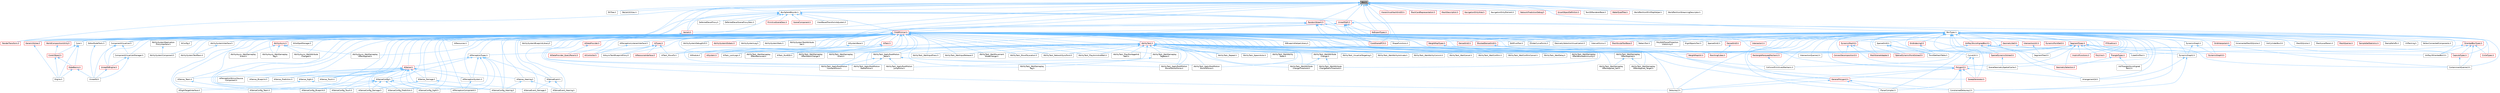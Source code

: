digraph "Box.h"
{
 // INTERACTIVE_SVG=YES
 // LATEX_PDF_SIZE
  bgcolor="transparent";
  edge [fontname=Helvetica,fontsize=10,labelfontname=Helvetica,labelfontsize=10];
  node [fontname=Helvetica,fontsize=10,shape=box,height=0.2,width=0.4];
  Node1 [id="Node000001",label="Box.h",height=0.2,width=0.4,color="gray40", fillcolor="grey60", style="filled", fontcolor="black",tooltip=" "];
  Node1 -> Node2 [id="edge1_Node000001_Node000002",dir="back",color="steelblue1",style="solid",tooltip=" "];
  Node2 [id="Node000002",label="BVTree.h",height=0.2,width=0.4,color="grey40", fillcolor="white", style="filled",URL="$d0/d4e/BVTree_8h.html",tooltip=" "];
  Node1 -> Node3 [id="edge2_Node000001_Node000003",dir="back",color="steelblue1",style="solid",tooltip=" "];
  Node3 [id="Node000003",label="BezierUtilities.h",height=0.2,width=0.4,color="grey40", fillcolor="white", style="filled",URL="$d4/db1/BezierUtilities_8h.html",tooltip=" "];
  Node1 -> Node4 [id="edge3_Node000001_Node000004",dir="back",color="steelblue1",style="solid",tooltip=" "];
  Node4 [id="Node000004",label="BoxSphereBounds.h",height=0.2,width=0.4,color="grey40", fillcolor="white", style="filled",URL="$d3/d0a/BoxSphereBounds_8h.html",tooltip=" "];
  Node4 -> Node5 [id="edge4_Node000004_Node000005",dir="back",color="steelblue1",style="solid",tooltip=" "];
  Node5 [id="Node000005",label="Core.h",height=0.2,width=0.4,color="grey40", fillcolor="white", style="filled",URL="$d6/dd7/Core_8h.html",tooltip=" "];
  Node5 -> Node6 [id="edge5_Node000005_Node000006",dir="back",color="steelblue1",style="solid",tooltip=" "];
  Node6 [id="Node000006",label="CoreUObject.h",height=0.2,width=0.4,color="red", fillcolor="#FFF0F0", style="filled",URL="$d0/ded/CoreUObject_8h.html",tooltip=" "];
  Node6 -> Node7 [id="edge6_Node000006_Node000007",dir="back",color="steelblue1",style="solid",tooltip=" "];
  Node7 [id="Node000007",label="Engine.h",height=0.2,width=0.4,color="grey40", fillcolor="white", style="filled",URL="$d1/d34/Public_2Engine_8h.html",tooltip=" "];
  Node6 -> Node9 [id="edge7_Node000006_Node000009",dir="back",color="steelblue1",style="solid",tooltip=" "];
  Node9 [id="Node000009",label="SlateBasics.h",height=0.2,width=0.4,color="red", fillcolor="#FFF0F0", style="filled",URL="$da/d2f/SlateBasics_8h.html",tooltip=" "];
  Node9 -> Node7 [id="edge8_Node000009_Node000007",dir="back",color="steelblue1",style="solid",tooltip=" "];
  Node9 -> Node12 [id="edge9_Node000009_Node000012",dir="back",color="steelblue1",style="solid",tooltip=" "];
  Node12 [id="Node000012",label="UnrealEd.h",height=0.2,width=0.4,color="grey40", fillcolor="white", style="filled",URL="$d2/d5f/UnrealEd_8h.html",tooltip=" "];
  Node5 -> Node7 [id="edge10_Node000005_Node000007",dir="back",color="steelblue1",style="solid",tooltip=" "];
  Node5 -> Node9 [id="edge11_Node000005_Node000009",dir="back",color="steelblue1",style="solid",tooltip=" "];
  Node4 -> Node14 [id="edge12_Node000004_Node000014",dir="back",color="steelblue1",style="solid",tooltip=" "];
  Node14 [id="Node000014",label="CoreMinimal.h",height=0.2,width=0.4,color="red", fillcolor="#FFF0F0", style="filled",URL="$d7/d67/CoreMinimal_8h.html",tooltip=" "];
  Node14 -> Node15 [id="edge13_Node000014_Node000015",dir="back",color="steelblue1",style="solid",tooltip=" "];
  Node15 [id="Node000015",label="AIAsyncTaskBlueprintProxy.h",height=0.2,width=0.4,color="grey40", fillcolor="white", style="filled",URL="$db/d07/AIAsyncTaskBlueprintProxy_8h.html",tooltip=" "];
  Node14 -> Node16 [id="edge14_Node000014_Node000016",dir="back",color="steelblue1",style="solid",tooltip=" "];
  Node16 [id="Node000016",label="AIBlueprintHelperLibrary.h",height=0.2,width=0.4,color="grey40", fillcolor="white", style="filled",URL="$dc/d00/AIBlueprintHelperLibrary_8h.html",tooltip=" "];
  Node14 -> Node17 [id="edge15_Node000014_Node000017",dir="back",color="steelblue1",style="solid",tooltip=" "];
  Node17 [id="Node000017",label="AIConfig.h",height=0.2,width=0.4,color="grey40", fillcolor="white", style="filled",URL="$da/da3/AIConfig_8h.html",tooltip=" "];
  Node14 -> Node18 [id="edge16_Node000014_Node000018",dir="back",color="steelblue1",style="solid",tooltip=" "];
  Node18 [id="Node000018",label="AIController.h",height=0.2,width=0.4,color="red", fillcolor="#FFF0F0", style="filled",URL="$d7/dd8/AIController_8h.html",tooltip=" "];
  Node14 -> Node21 [id="edge17_Node000014_Node000021",dir="back",color="steelblue1",style="solid",tooltip=" "];
  Node21 [id="Node000021",label="AIDataProvider.h",height=0.2,width=0.4,color="red", fillcolor="#FFF0F0", style="filled",URL="$dd/d5b/AIDataProvider_8h.html",tooltip=" "];
  Node21 -> Node22 [id="edge18_Node000021_Node000022",dir="back",color="steelblue1",style="solid",tooltip=" "];
  Node22 [id="Node000022",label="AIDataProvider_QueryParams.h",height=0.2,width=0.4,color="red", fillcolor="#FFF0F0", style="filled",URL="$d3/dd9/AIDataProvider__QueryParams_8h.html",tooltip=" "];
  Node14 -> Node22 [id="edge19_Node000014_Node000022",dir="back",color="steelblue1",style="solid",tooltip=" "];
  Node14 -> Node32 [id="edge20_Node000014_Node000032",dir="back",color="steelblue1",style="solid",tooltip=" "];
  Node32 [id="Node000032",label="AIHotSpotManager.h",height=0.2,width=0.4,color="grey40", fillcolor="white", style="filled",URL="$da/d1d/AIHotSpotManager_8h.html",tooltip=" "];
  Node14 -> Node33 [id="edge21_Node000014_Node000033",dir="back",color="steelblue1",style="solid",tooltip=" "];
  Node33 [id="Node000033",label="AIModule.h",height=0.2,width=0.4,color="grey40", fillcolor="white", style="filled",URL="$d9/df1/AIModule_8h.html",tooltip=" "];
  Node14 -> Node34 [id="edge22_Node000014_Node000034",dir="back",color="steelblue1",style="solid",tooltip=" "];
  Node34 [id="Node000034",label="AIPerceptionComponent.h",height=0.2,width=0.4,color="grey40", fillcolor="white", style="filled",URL="$d6/d0a/AIPerceptionComponent_8h.html",tooltip=" "];
  Node14 -> Node35 [id="edge23_Node000014_Node000035",dir="back",color="steelblue1",style="solid",tooltip=" "];
  Node35 [id="Node000035",label="AIPerceptionListenerInterface.h",height=0.2,width=0.4,color="grey40", fillcolor="white", style="filled",URL="$d4/dd7/AIPerceptionListenerInterface_8h.html",tooltip=" "];
  Node35 -> Node18 [id="edge24_Node000035_Node000018",dir="back",color="steelblue1",style="solid",tooltip=" "];
  Node14 -> Node36 [id="edge25_Node000014_Node000036",dir="back",color="steelblue1",style="solid",tooltip=" "];
  Node36 [id="Node000036",label="AIPerceptionStimuliSource\lComponent.h",height=0.2,width=0.4,color="grey40", fillcolor="white", style="filled",URL="$df/da3/AIPerceptionStimuliSourceComponent_8h.html",tooltip=" "];
  Node14 -> Node37 [id="edge26_Node000014_Node000037",dir="back",color="steelblue1",style="solid",tooltip=" "];
  Node37 [id="Node000037",label="AIPerceptionSystem.h",height=0.2,width=0.4,color="grey40", fillcolor="white", style="filled",URL="$d0/d08/AIPerceptionSystem_8h.html",tooltip=" "];
  Node37 -> Node34 [id="edge27_Node000037_Node000034",dir="back",color="steelblue1",style="solid",tooltip=" "];
  Node14 -> Node38 [id="edge28_Node000014_Node000038",dir="back",color="steelblue1",style="solid",tooltip=" "];
  Node38 [id="Node000038",label="AIPerceptionTypes.h",height=0.2,width=0.4,color="grey40", fillcolor="white", style="filled",URL="$de/d00/AIPerceptionTypes_8h.html",tooltip=" "];
  Node38 -> Node34 [id="edge29_Node000038_Node000034",dir="back",color="steelblue1",style="solid",tooltip=" "];
  Node38 -> Node37 [id="edge30_Node000038_Node000037",dir="back",color="steelblue1",style="solid",tooltip=" "];
  Node38 -> Node39 [id="edge31_Node000038_Node000039",dir="back",color="steelblue1",style="solid",tooltip=" "];
  Node39 [id="Node000039",label="AISense.h",height=0.2,width=0.4,color="red", fillcolor="#FFF0F0", style="filled",URL="$d3/dbd/AISense_8h.html",tooltip=" "];
  Node39 -> Node34 [id="edge32_Node000039_Node000034",dir="back",color="steelblue1",style="solid",tooltip=" "];
  Node39 -> Node36 [id="edge33_Node000039_Node000036",dir="back",color="steelblue1",style="solid",tooltip=" "];
  Node39 -> Node37 [id="edge34_Node000039_Node000037",dir="back",color="steelblue1",style="solid",tooltip=" "];
  Node39 -> Node40 [id="edge35_Node000039_Node000040",dir="back",color="steelblue1",style="solid",tooltip=" "];
  Node40 [id="Node000040",label="AISenseConfig.h",height=0.2,width=0.4,color="grey40", fillcolor="white", style="filled",URL="$d4/d73/AISenseConfig_8h.html",tooltip=" "];
  Node40 -> Node41 [id="edge36_Node000040_Node000041",dir="back",color="steelblue1",style="solid",tooltip=" "];
  Node41 [id="Node000041",label="AISenseConfig_Blueprint.h",height=0.2,width=0.4,color="grey40", fillcolor="white", style="filled",URL="$d7/ddf/AISenseConfig__Blueprint_8h.html",tooltip=" "];
  Node40 -> Node42 [id="edge37_Node000040_Node000042",dir="back",color="steelblue1",style="solid",tooltip=" "];
  Node42 [id="Node000042",label="AISenseConfig_Damage.h",height=0.2,width=0.4,color="grey40", fillcolor="white", style="filled",URL="$d4/d13/AISenseConfig__Damage_8h.html",tooltip=" "];
  Node40 -> Node43 [id="edge38_Node000040_Node000043",dir="back",color="steelblue1",style="solid",tooltip=" "];
  Node43 [id="Node000043",label="AISenseConfig_Hearing.h",height=0.2,width=0.4,color="grey40", fillcolor="white", style="filled",URL="$df/d81/AISenseConfig__Hearing_8h.html",tooltip=" "];
  Node40 -> Node44 [id="edge39_Node000040_Node000044",dir="back",color="steelblue1",style="solid",tooltip=" "];
  Node44 [id="Node000044",label="AISenseConfig_Prediction.h",height=0.2,width=0.4,color="grey40", fillcolor="white", style="filled",URL="$d2/d6e/AISenseConfig__Prediction_8h.html",tooltip=" "];
  Node40 -> Node45 [id="edge40_Node000040_Node000045",dir="back",color="steelblue1",style="solid",tooltip=" "];
  Node45 [id="Node000045",label="AISenseConfig_Sight.h",height=0.2,width=0.4,color="grey40", fillcolor="white", style="filled",URL="$d7/d17/AISenseConfig__Sight_8h.html",tooltip=" "];
  Node40 -> Node46 [id="edge41_Node000040_Node000046",dir="back",color="steelblue1",style="solid",tooltip=" "];
  Node46 [id="Node000046",label="AISenseConfig_Team.h",height=0.2,width=0.4,color="grey40", fillcolor="white", style="filled",URL="$dc/daf/AISenseConfig__Team_8h.html",tooltip=" "];
  Node40 -> Node47 [id="edge42_Node000040_Node000047",dir="back",color="steelblue1",style="solid",tooltip=" "];
  Node47 [id="Node000047",label="AISenseConfig_Touch.h",height=0.2,width=0.4,color="grey40", fillcolor="white", style="filled",URL="$df/d3a/AISenseConfig__Touch_8h.html",tooltip=" "];
  Node39 -> Node41 [id="edge43_Node000039_Node000041",dir="back",color="steelblue1",style="solid",tooltip=" "];
  Node39 -> Node42 [id="edge44_Node000039_Node000042",dir="back",color="steelblue1",style="solid",tooltip=" "];
  Node39 -> Node43 [id="edge45_Node000039_Node000043",dir="back",color="steelblue1",style="solid",tooltip=" "];
  Node39 -> Node44 [id="edge46_Node000039_Node000044",dir="back",color="steelblue1",style="solid",tooltip=" "];
  Node39 -> Node45 [id="edge47_Node000039_Node000045",dir="back",color="steelblue1",style="solid",tooltip=" "];
  Node39 -> Node46 [id="edge48_Node000039_Node000046",dir="back",color="steelblue1",style="solid",tooltip=" "];
  Node39 -> Node47 [id="edge49_Node000039_Node000047",dir="back",color="steelblue1",style="solid",tooltip=" "];
  Node39 -> Node48 [id="edge50_Node000039_Node000048",dir="back",color="steelblue1",style="solid",tooltip=" "];
  Node48 [id="Node000048",label="AISense_Blueprint.h",height=0.2,width=0.4,color="grey40", fillcolor="white", style="filled",URL="$d6/d30/AISense__Blueprint_8h.html",tooltip=" "];
  Node39 -> Node49 [id="edge51_Node000039_Node000049",dir="back",color="steelblue1",style="solid",tooltip=" "];
  Node49 [id="Node000049",label="AISense_Damage.h",height=0.2,width=0.4,color="grey40", fillcolor="white", style="filled",URL="$dd/d37/AISense__Damage_8h.html",tooltip=" "];
  Node49 -> Node42 [id="edge52_Node000049_Node000042",dir="back",color="steelblue1",style="solid",tooltip=" "];
  Node49 -> Node50 [id="edge53_Node000049_Node000050",dir="back",color="steelblue1",style="solid",tooltip=" "];
  Node50 [id="Node000050",label="AISenseEvent_Damage.h",height=0.2,width=0.4,color="grey40", fillcolor="white", style="filled",URL="$db/d23/AISenseEvent__Damage_8h.html",tooltip=" "];
  Node39 -> Node51 [id="edge54_Node000039_Node000051",dir="back",color="steelblue1",style="solid",tooltip=" "];
  Node51 [id="Node000051",label="AISense_Hearing.h",height=0.2,width=0.4,color="grey40", fillcolor="white", style="filled",URL="$dc/d03/AISense__Hearing_8h.html",tooltip=" "];
  Node51 -> Node43 [id="edge55_Node000051_Node000043",dir="back",color="steelblue1",style="solid",tooltip=" "];
  Node51 -> Node52 [id="edge56_Node000051_Node000052",dir="back",color="steelblue1",style="solid",tooltip=" "];
  Node52 [id="Node000052",label="AISenseEvent_Hearing.h",height=0.2,width=0.4,color="grey40", fillcolor="white", style="filled",URL="$df/d3a/AISenseEvent__Hearing_8h.html",tooltip=" "];
  Node39 -> Node53 [id="edge57_Node000039_Node000053",dir="back",color="steelblue1",style="solid",tooltip=" "];
  Node53 [id="Node000053",label="AISense_Prediction.h",height=0.2,width=0.4,color="grey40", fillcolor="white", style="filled",URL="$d4/de0/AISense__Prediction_8h.html",tooltip=" "];
  Node39 -> Node54 [id="edge58_Node000039_Node000054",dir="back",color="steelblue1",style="solid",tooltip=" "];
  Node54 [id="Node000054",label="AISense_Sight.h",height=0.2,width=0.4,color="grey40", fillcolor="white", style="filled",URL="$d7/d6f/AISense__Sight_8h.html",tooltip=" "];
  Node54 -> Node45 [id="edge59_Node000054_Node000045",dir="back",color="steelblue1",style="solid",tooltip=" "];
  Node54 -> Node55 [id="edge60_Node000054_Node000055",dir="back",color="steelblue1",style="solid",tooltip=" "];
  Node55 [id="Node000055",label="AISightTargetInterface.h",height=0.2,width=0.4,color="grey40", fillcolor="white", style="filled",URL="$d0/dd7/AISightTargetInterface_8h.html",tooltip=" "];
  Node39 -> Node56 [id="edge61_Node000039_Node000056",dir="back",color="steelblue1",style="solid",tooltip=" "];
  Node56 [id="Node000056",label="AISense_Team.h",height=0.2,width=0.4,color="grey40", fillcolor="white", style="filled",URL="$d7/d7a/AISense__Team_8h.html",tooltip=" "];
  Node56 -> Node46 [id="edge62_Node000056_Node000046",dir="back",color="steelblue1",style="solid",tooltip=" "];
  Node39 -> Node57 [id="edge63_Node000039_Node000057",dir="back",color="steelblue1",style="solid",tooltip=" "];
  Node57 [id="Node000057",label="AISense_Touch.h",height=0.2,width=0.4,color="grey40", fillcolor="white", style="filled",URL="$d6/db4/AISense__Touch_8h.html",tooltip=" "];
  Node38 -> Node40 [id="edge64_Node000038_Node000040",dir="back",color="steelblue1",style="solid",tooltip=" "];
  Node38 -> Node43 [id="edge65_Node000038_Node000043",dir="back",color="steelblue1",style="solid",tooltip=" "];
  Node38 -> Node45 [id="edge66_Node000038_Node000045",dir="back",color="steelblue1",style="solid",tooltip=" "];
  Node38 -> Node58 [id="edge67_Node000038_Node000058",dir="back",color="steelblue1",style="solid",tooltip=" "];
  Node58 [id="Node000058",label="AISenseEvent.h",height=0.2,width=0.4,color="grey40", fillcolor="white", style="filled",URL="$de/d44/AISenseEvent_8h.html",tooltip=" "];
  Node58 -> Node50 [id="edge68_Node000058_Node000050",dir="back",color="steelblue1",style="solid",tooltip=" "];
  Node58 -> Node52 [id="edge69_Node000058_Node000052",dir="back",color="steelblue1",style="solid",tooltip=" "];
  Node14 -> Node59 [id="edge70_Node000014_Node000059",dir="back",color="steelblue1",style="solid",tooltip=" "];
  Node59 [id="Node000059",label="AIResourceInterface.h",height=0.2,width=0.4,color="red", fillcolor="#FFF0F0", style="filled",URL="$dd/d0d/AIResourceInterface_8h.html",tooltip=" "];
  Node14 -> Node116 [id="edge71_Node000014_Node000116",dir="back",color="steelblue1",style="solid",tooltip=" "];
  Node116 [id="Node000116",label="AIResources.h",height=0.2,width=0.4,color="grey40", fillcolor="white", style="filled",URL="$d9/db0/AIResources_8h.html",tooltip=" "];
  Node14 -> Node39 [id="edge72_Node000014_Node000039",dir="back",color="steelblue1",style="solid",tooltip=" "];
  Node14 -> Node40 [id="edge73_Node000014_Node000040",dir="back",color="steelblue1",style="solid",tooltip=" "];
  Node14 -> Node41 [id="edge74_Node000014_Node000041",dir="back",color="steelblue1",style="solid",tooltip=" "];
  Node14 -> Node42 [id="edge75_Node000014_Node000042",dir="back",color="steelblue1",style="solid",tooltip=" "];
  Node14 -> Node43 [id="edge76_Node000014_Node000043",dir="back",color="steelblue1",style="solid",tooltip=" "];
  Node14 -> Node44 [id="edge77_Node000014_Node000044",dir="back",color="steelblue1",style="solid",tooltip=" "];
  Node14 -> Node45 [id="edge78_Node000014_Node000045",dir="back",color="steelblue1",style="solid",tooltip=" "];
  Node14 -> Node46 [id="edge79_Node000014_Node000046",dir="back",color="steelblue1",style="solid",tooltip=" "];
  Node14 -> Node47 [id="edge80_Node000014_Node000047",dir="back",color="steelblue1",style="solid",tooltip=" "];
  Node14 -> Node58 [id="edge81_Node000014_Node000058",dir="back",color="steelblue1",style="solid",tooltip=" "];
  Node14 -> Node50 [id="edge82_Node000014_Node000050",dir="back",color="steelblue1",style="solid",tooltip=" "];
  Node14 -> Node52 [id="edge83_Node000014_Node000052",dir="back",color="steelblue1",style="solid",tooltip=" "];
  Node14 -> Node48 [id="edge84_Node000014_Node000048",dir="back",color="steelblue1",style="solid",tooltip=" "];
  Node14 -> Node49 [id="edge85_Node000014_Node000049",dir="back",color="steelblue1",style="solid",tooltip=" "];
  Node14 -> Node51 [id="edge86_Node000014_Node000051",dir="back",color="steelblue1",style="solid",tooltip=" "];
  Node14 -> Node53 [id="edge87_Node000014_Node000053",dir="back",color="steelblue1",style="solid",tooltip=" "];
  Node14 -> Node54 [id="edge88_Node000014_Node000054",dir="back",color="steelblue1",style="solid",tooltip=" "];
  Node14 -> Node56 [id="edge89_Node000014_Node000056",dir="back",color="steelblue1",style="solid",tooltip=" "];
  Node14 -> Node57 [id="edge90_Node000014_Node000057",dir="back",color="steelblue1",style="solid",tooltip=" "];
  Node14 -> Node55 [id="edge91_Node000014_Node000055",dir="back",color="steelblue1",style="solid",tooltip=" "];
  Node14 -> Node117 [id="edge92_Node000014_Node000117",dir="back",color="steelblue1",style="solid",tooltip=" "];
  Node117 [id="Node000117",label="AISystem.h",height=0.2,width=0.4,color="red", fillcolor="#FFF0F0", style="filled",URL="$d0/d71/AISystem_8h.html",tooltip=" "];
  Node14 -> Node122 [id="edge93_Node000014_Node000122",dir="back",color="steelblue1",style="solid",tooltip=" "];
  Node122 [id="Node000122",label="AISystemBase.h",height=0.2,width=0.4,color="grey40", fillcolor="white", style="filled",URL="$d5/d44/AISystemBase_8h.html",tooltip=" "];
  Node122 -> Node33 [id="edge94_Node000122_Node000033",dir="back",color="steelblue1",style="solid",tooltip=" "];
  Node122 -> Node117 [id="edge95_Node000122_Node000117",dir="back",color="steelblue1",style="solid",tooltip=" "];
  Node14 -> Node123 [id="edge96_Node000014_Node000123",dir="back",color="steelblue1",style="solid",tooltip=" "];
  Node123 [id="Node000123",label="AITask.h",height=0.2,width=0.4,color="red", fillcolor="#FFF0F0", style="filled",URL="$d6/de2/AITask_8h.html",tooltip=" "];
  Node123 -> Node124 [id="edge97_Node000123_Node000124",dir="back",color="steelblue1",style="solid",tooltip=" "];
  Node124 [id="Node000124",label="AITask_LockLogic.h",height=0.2,width=0.4,color="grey40", fillcolor="white", style="filled",URL="$d8/d28/AITask__LockLogic_8h.html",tooltip=" "];
  Node123 -> Node113 [id="edge98_Node000123_Node000113",dir="back",color="steelblue1",style="solid",tooltip=" "];
  Node113 [id="Node000113",label="AITask_MoveTo.h",height=0.2,width=0.4,color="grey40", fillcolor="white", style="filled",URL="$d4/dc4/AITask__MoveTo_8h.html",tooltip=" "];
  Node123 -> Node125 [id="edge99_Node000123_Node000125",dir="back",color="steelblue1",style="solid",tooltip=" "];
  Node125 [id="Node000125",label="AITask_RunEQS.h",height=0.2,width=0.4,color="grey40", fillcolor="white", style="filled",URL="$d9/d9f/AITask__RunEQS_8h.html",tooltip=" "];
  Node14 -> Node124 [id="edge100_Node000014_Node000124",dir="back",color="steelblue1",style="solid",tooltip=" "];
  Node14 -> Node113 [id="edge101_Node000014_Node000113",dir="back",color="steelblue1",style="solid",tooltip=" "];
  Node14 -> Node125 [id="edge102_Node000014_Node000125",dir="back",color="steelblue1",style="solid",tooltip=" "];
  Node14 -> Node126 [id="edge103_Node000014_Node000126",dir="back",color="steelblue1",style="solid",tooltip=" "];
  Node126 [id="Node000126",label="AITypes.h",height=0.2,width=0.4,color="red", fillcolor="#FFF0F0", style="filled",URL="$dd/d64/AITypes_8h.html",tooltip=" "];
  Node126 -> Node15 [id="edge104_Node000126_Node000015",dir="back",color="steelblue1",style="solid",tooltip=" "];
  Node126 -> Node18 [id="edge105_Node000126_Node000018",dir="back",color="steelblue1",style="solid",tooltip=" "];
  Node126 -> Node38 [id="edge106_Node000126_Node000038",dir="back",color="steelblue1",style="solid",tooltip=" "];
  Node126 -> Node59 [id="edge107_Node000126_Node000059",dir="back",color="steelblue1",style="solid",tooltip=" "];
  Node126 -> Node113 [id="edge108_Node000126_Node000113",dir="back",color="steelblue1",style="solid",tooltip=" "];
  Node14 -> Node131 [id="edge109_Node000014_Node000131",dir="back",color="steelblue1",style="solid",tooltip=" "];
  Node131 [id="Node000131",label="AbilityAsync.h",height=0.2,width=0.4,color="red", fillcolor="#FFF0F0", style="filled",URL="$d8/dce/AbilityAsync_8h.html",tooltip=" "];
  Node131 -> Node132 [id="edge110_Node000131_Node000132",dir="back",color="steelblue1",style="solid",tooltip=" "];
  Node132 [id="Node000132",label="AbilityAsync_WaitAttribute\lChanged.h",height=0.2,width=0.4,color="grey40", fillcolor="white", style="filled",URL="$d8/d81/AbilityAsync__WaitAttributeChanged_8h.html",tooltip=" "];
  Node131 -> Node133 [id="edge111_Node000131_Node000133",dir="back",color="steelblue1",style="solid",tooltip=" "];
  Node133 [id="Node000133",label="AbilityAsync_WaitGameplay\lEffectApplied.h",height=0.2,width=0.4,color="grey40", fillcolor="white", style="filled",URL="$dd/d1a/AbilityAsync__WaitGameplayEffectApplied_8h.html",tooltip=" "];
  Node131 -> Node134 [id="edge112_Node000131_Node000134",dir="back",color="steelblue1",style="solid",tooltip=" "];
  Node134 [id="Node000134",label="AbilityAsync_WaitGameplay\lEvent.h",height=0.2,width=0.4,color="grey40", fillcolor="white", style="filled",URL="$d4/d2d/AbilityAsync__WaitGameplayEvent_8h.html",tooltip=" "];
  Node131 -> Node135 [id="edge113_Node000131_Node000135",dir="back",color="steelblue1",style="solid",tooltip=" "];
  Node135 [id="Node000135",label="AbilityAsync_WaitGameplay\lTag.h",height=0.2,width=0.4,color="grey40", fillcolor="white", style="filled",URL="$d8/dc5/AbilityAsync__WaitGameplayTag_8h.html",tooltip=" "];
  Node14 -> Node132 [id="edge114_Node000014_Node000132",dir="back",color="steelblue1",style="solid",tooltip=" "];
  Node14 -> Node133 [id="edge115_Node000014_Node000133",dir="back",color="steelblue1",style="solid",tooltip=" "];
  Node14 -> Node134 [id="edge116_Node000014_Node000134",dir="back",color="steelblue1",style="solid",tooltip=" "];
  Node14 -> Node135 [id="edge117_Node000014_Node000135",dir="back",color="steelblue1",style="solid",tooltip=" "];
  Node14 -> Node138 [id="edge118_Node000014_Node000138",dir="back",color="steelblue1",style="solid",tooltip=" "];
  Node138 [id="Node000138",label="AbilitySystemBlueprintLibrary.h",height=0.2,width=0.4,color="grey40", fillcolor="white", style="filled",URL="$d5/dd6/AbilitySystemBlueprintLibrary_8h.html",tooltip=" "];
  Node14 -> Node139 [id="edge119_Node000014_Node000139",dir="back",color="steelblue1",style="solid",tooltip=" "];
  Node139 [id="Node000139",label="AbilitySystemComponent.h",height=0.2,width=0.4,color="grey40", fillcolor="white", style="filled",URL="$d0/da3/AbilitySystemComponent_8h.html",tooltip=" "];
  Node14 -> Node140 [id="edge120_Node000014_Node000140",dir="back",color="steelblue1",style="solid",tooltip=" "];
  Node140 [id="Node000140",label="AbilitySystemDebugHUD.h",height=0.2,width=0.4,color="grey40", fillcolor="white", style="filled",URL="$dc/d84/AbilitySystemDebugHUD_8h.html",tooltip=" "];
  Node14 -> Node141 [id="edge121_Node000014_Node000141",dir="back",color="steelblue1",style="solid",tooltip=" "];
  Node141 [id="Node000141",label="AbilitySystemGlobals.h",height=0.2,width=0.4,color="red", fillcolor="#FFF0F0", style="filled",URL="$dc/d82/AbilitySystemGlobals_8h.html",tooltip=" "];
  Node14 -> Node143 [id="edge122_Node000014_Node000143",dir="back",color="steelblue1",style="solid",tooltip=" "];
  Node143 [id="Node000143",label="AbilitySystemInterface.h",height=0.2,width=0.4,color="grey40", fillcolor="white", style="filled",URL="$d8/d76/AbilitySystemInterface_8h.html",tooltip=" "];
  Node143 -> Node144 [id="edge123_Node000143_Node000144",dir="back",color="steelblue1",style="solid",tooltip=" "];
  Node144 [id="Node000144",label="AbilitySystemTestPawn.h",height=0.2,width=0.4,color="grey40", fillcolor="white", style="filled",URL="$d9/d5f/AbilitySystemTestPawn_8h.html",tooltip=" "];
  Node14 -> Node145 [id="edge124_Node000014_Node000145",dir="back",color="steelblue1",style="solid",tooltip=" "];
  Node145 [id="Node000145",label="AbilitySystemLog.h",height=0.2,width=0.4,color="grey40", fillcolor="white", style="filled",URL="$d9/d0f/AbilitySystemLog_8h.html",tooltip=" "];
  Node14 -> Node146 [id="edge125_Node000014_Node000146",dir="back",color="steelblue1",style="solid",tooltip=" "];
  Node146 [id="Node000146",label="AbilitySystemReplication\lProxyInterface.h",height=0.2,width=0.4,color="grey40", fillcolor="white", style="filled",URL="$d9/d17/AbilitySystemReplicationProxyInterface_8h.html",tooltip=" "];
  Node146 -> Node139 [id="edge126_Node000146_Node000139",dir="back",color="steelblue1",style="solid",tooltip=" "];
  Node14 -> Node147 [id="edge127_Node000014_Node000147",dir="back",color="steelblue1",style="solid",tooltip=" "];
  Node147 [id="Node000147",label="AbilitySystemStats.h",height=0.2,width=0.4,color="grey40", fillcolor="white", style="filled",URL="$d2/d42/AbilitySystemStats_8h.html",tooltip=" "];
  Node14 -> Node148 [id="edge128_Node000014_Node000148",dir="back",color="steelblue1",style="solid",tooltip=" "];
  Node148 [id="Node000148",label="AbilitySystemTestAttribute\lSet.h",height=0.2,width=0.4,color="grey40", fillcolor="white", style="filled",URL="$df/d1f/AbilitySystemTestAttributeSet_8h.html",tooltip=" "];
  Node14 -> Node144 [id="edge129_Node000014_Node000144",dir="back",color="steelblue1",style="solid",tooltip=" "];
  Node14 -> Node149 [id="edge130_Node000014_Node000149",dir="back",color="steelblue1",style="solid",tooltip=" "];
  Node149 [id="Node000149",label="AbilityTask.h",height=0.2,width=0.4,color="red", fillcolor="#FFF0F0", style="filled",URL="$d2/d8e/AbilityTask_8h.html",tooltip=" "];
  Node149 -> Node150 [id="edge131_Node000149_Node000150",dir="back",color="steelblue1",style="solid",tooltip=" "];
  Node150 [id="Node000150",label="AbilityTask_ApplyRootMotion\lConstantForce.h",height=0.2,width=0.4,color="grey40", fillcolor="white", style="filled",URL="$d0/de8/AbilityTask__ApplyRootMotionConstantForce_8h.html",tooltip=" "];
  Node149 -> Node151 [id="edge132_Node000149_Node000151",dir="back",color="steelblue1",style="solid",tooltip=" "];
  Node151 [id="Node000151",label="AbilityTask_ApplyRootMotion\lJumpForce.h",height=0.2,width=0.4,color="grey40", fillcolor="white", style="filled",URL="$d7/db6/AbilityTask__ApplyRootMotionJumpForce_8h.html",tooltip=" "];
  Node149 -> Node152 [id="edge133_Node000149_Node000152",dir="back",color="steelblue1",style="solid",tooltip=" "];
  Node152 [id="Node000152",label="AbilityTask_ApplyRootMotion\lMoveToActorForce.h",height=0.2,width=0.4,color="grey40", fillcolor="white", style="filled",URL="$d5/de3/AbilityTask__ApplyRootMotionMoveToActorForce_8h.html",tooltip=" "];
  Node149 -> Node153 [id="edge134_Node000149_Node000153",dir="back",color="steelblue1",style="solid",tooltip=" "];
  Node153 [id="Node000153",label="AbilityTask_ApplyRootMotion\lMoveToForce.h",height=0.2,width=0.4,color="grey40", fillcolor="white", style="filled",URL="$d3/dc3/AbilityTask__ApplyRootMotionMoveToForce_8h.html",tooltip=" "];
  Node149 -> Node154 [id="edge135_Node000149_Node000154",dir="back",color="steelblue1",style="solid",tooltip=" "];
  Node154 [id="Node000154",label="AbilityTask_ApplyRootMotion\lRadialForce.h",height=0.2,width=0.4,color="grey40", fillcolor="white", style="filled",URL="$da/d06/AbilityTask__ApplyRootMotionRadialForce_8h.html",tooltip=" "];
  Node149 -> Node155 [id="edge136_Node000149_Node000155",dir="back",color="steelblue1",style="solid",tooltip=" "];
  Node155 [id="Node000155",label="AbilityTask_ApplyRootMotion\l_Base.h",height=0.2,width=0.4,color="grey40", fillcolor="white", style="filled",URL="$d8/d7d/AbilityTask__ApplyRootMotion__Base_8h.html",tooltip=" "];
  Node155 -> Node150 [id="edge137_Node000155_Node000150",dir="back",color="steelblue1",style="solid",tooltip=" "];
  Node155 -> Node151 [id="edge138_Node000155_Node000151",dir="back",color="steelblue1",style="solid",tooltip=" "];
  Node155 -> Node152 [id="edge139_Node000155_Node000152",dir="back",color="steelblue1",style="solid",tooltip=" "];
  Node155 -> Node153 [id="edge140_Node000155_Node000153",dir="back",color="steelblue1",style="solid",tooltip=" "];
  Node155 -> Node154 [id="edge141_Node000155_Node000154",dir="back",color="steelblue1",style="solid",tooltip=" "];
  Node149 -> Node156 [id="edge142_Node000149_Node000156",dir="back",color="steelblue1",style="solid",tooltip=" "];
  Node156 [id="Node000156",label="AbilityTask_MoveToLocation.h",height=0.2,width=0.4,color="grey40", fillcolor="white", style="filled",URL="$da/d8d/AbilityTask__MoveToLocation_8h.html",tooltip=" "];
  Node149 -> Node157 [id="edge143_Node000149_Node000157",dir="back",color="steelblue1",style="solid",tooltip=" "];
  Node157 [id="Node000157",label="AbilityTask_NetworkSyncPoint.h",height=0.2,width=0.4,color="grey40", fillcolor="white", style="filled",URL="$dc/d62/AbilityTask__NetworkSyncPoint_8h.html",tooltip=" "];
  Node149 -> Node158 [id="edge144_Node000149_Node000158",dir="back",color="steelblue1",style="solid",tooltip=" "];
  Node158 [id="Node000158",label="AbilityTask_PlayAnimAndWait.h",height=0.2,width=0.4,color="grey40", fillcolor="white", style="filled",URL="$d4/d50/AbilityTask__PlayAnimAndWait_8h.html",tooltip=" "];
  Node149 -> Node159 [id="edge145_Node000149_Node000159",dir="back",color="steelblue1",style="solid",tooltip=" "];
  Node159 [id="Node000159",label="AbilityTask_PlayMontageAnd\lWait.h",height=0.2,width=0.4,color="grey40", fillcolor="white", style="filled",URL="$de/d05/AbilityTask__PlayMontageAndWait_8h.html",tooltip=" "];
  Node149 -> Node160 [id="edge146_Node000149_Node000160",dir="back",color="steelblue1",style="solid",tooltip=" "];
  Node160 [id="Node000160",label="AbilityTask_Repeat.h",height=0.2,width=0.4,color="grey40", fillcolor="white", style="filled",URL="$da/d7d/AbilityTask__Repeat_8h.html",tooltip=" "];
  Node149 -> Node161 [id="edge147_Node000149_Node000161",dir="back",color="steelblue1",style="solid",tooltip=" "];
  Node161 [id="Node000161",label="AbilityTask_SpawnActor.h",height=0.2,width=0.4,color="grey40", fillcolor="white", style="filled",URL="$dc/d97/AbilityTask__SpawnActor_8h.html",tooltip=" "];
  Node149 -> Node162 [id="edge148_Node000149_Node000162",dir="back",color="steelblue1",style="solid",tooltip=" "];
  Node162 [id="Node000162",label="AbilityTask_StartAbility\lState.h",height=0.2,width=0.4,color="grey40", fillcolor="white", style="filled",URL="$db/d91/AbilityTask__StartAbilityState_8h.html",tooltip=" "];
  Node149 -> Node163 [id="edge149_Node000149_Node000163",dir="back",color="steelblue1",style="solid",tooltip=" "];
  Node163 [id="Node000163",label="AbilityTask_VisualizeTargeting.h",height=0.2,width=0.4,color="grey40", fillcolor="white", style="filled",URL="$df/dbd/AbilityTask__VisualizeTargeting_8h.html",tooltip=" "];
  Node149 -> Node164 [id="edge150_Node000149_Node000164",dir="back",color="steelblue1",style="solid",tooltip=" "];
  Node164 [id="Node000164",label="AbilityTask_WaitAbilityActivate.h",height=0.2,width=0.4,color="grey40", fillcolor="white", style="filled",URL="$db/da3/AbilityTask__WaitAbilityActivate_8h.html",tooltip=" "];
  Node149 -> Node165 [id="edge151_Node000149_Node000165",dir="back",color="steelblue1",style="solid",tooltip=" "];
  Node165 [id="Node000165",label="AbilityTask_WaitAbilityCommit.h",height=0.2,width=0.4,color="grey40", fillcolor="white", style="filled",URL="$de/de8/AbilityTask__WaitAbilityCommit_8h.html",tooltip=" "];
  Node149 -> Node166 [id="edge152_Node000149_Node000166",dir="back",color="steelblue1",style="solid",tooltip=" "];
  Node166 [id="Node000166",label="AbilityTask_WaitAttribute\lChange.h",height=0.2,width=0.4,color="grey40", fillcolor="white", style="filled",URL="$dd/d60/AbilityTask__WaitAttributeChange_8h.html",tooltip=" "];
  Node166 -> Node167 [id="edge153_Node000166_Node000167",dir="back",color="steelblue1",style="solid",tooltip=" "];
  Node167 [id="Node000167",label="AbilityTask_WaitAttribute\lChangeRatioThreshold.h",height=0.2,width=0.4,color="grey40", fillcolor="white", style="filled",URL="$de/d5e/AbilityTask__WaitAttributeChangeRatioThreshold_8h.html",tooltip=" "];
  Node166 -> Node168 [id="edge154_Node000166_Node000168",dir="back",color="steelblue1",style="solid",tooltip=" "];
  Node168 [id="Node000168",label="AbilityTask_WaitAttribute\lChangeThreshold.h",height=0.2,width=0.4,color="grey40", fillcolor="white", style="filled",URL="$db/d3e/AbilityTask__WaitAttributeChangeThreshold_8h.html",tooltip=" "];
  Node149 -> Node167 [id="edge155_Node000149_Node000167",dir="back",color="steelblue1",style="solid",tooltip=" "];
  Node149 -> Node168 [id="edge156_Node000149_Node000168",dir="back",color="steelblue1",style="solid",tooltip=" "];
  Node149 -> Node169 [id="edge157_Node000149_Node000169",dir="back",color="steelblue1",style="solid",tooltip=" "];
  Node169 [id="Node000169",label="AbilityTask_WaitCancel.h",height=0.2,width=0.4,color="grey40", fillcolor="white", style="filled",URL="$dc/d16/AbilityTask__WaitCancel_8h.html",tooltip=" "];
  Node149 -> Node170 [id="edge158_Node000149_Node000170",dir="back",color="steelblue1",style="solid",tooltip=" "];
  Node170 [id="Node000170",label="AbilityTask_WaitConfirm.h",height=0.2,width=0.4,color="grey40", fillcolor="white", style="filled",URL="$d3/d4f/AbilityTask__WaitConfirm_8h.html",tooltip=" "];
  Node149 -> Node171 [id="edge159_Node000149_Node000171",dir="back",color="steelblue1",style="solid",tooltip=" "];
  Node171 [id="Node000171",label="AbilityTask_WaitConfirmCancel.h",height=0.2,width=0.4,color="grey40", fillcolor="white", style="filled",URL="$de/d88/AbilityTask__WaitConfirmCancel_8h.html",tooltip=" "];
  Node149 -> Node172 [id="edge160_Node000149_Node000172",dir="back",color="steelblue1",style="solid",tooltip=" "];
  Node172 [id="Node000172",label="AbilityTask_WaitDelay.h",height=0.2,width=0.4,color="grey40", fillcolor="white", style="filled",URL="$dc/d63/AbilityTask__WaitDelay_8h.html",tooltip=" "];
  Node149 -> Node173 [id="edge161_Node000149_Node000173",dir="back",color="steelblue1",style="solid",tooltip=" "];
  Node173 [id="Node000173",label="AbilityTask_WaitGameplay\lEffectApplied.h",height=0.2,width=0.4,color="grey40", fillcolor="white", style="filled",URL="$d8/dfe/AbilityTask__WaitGameplayEffectApplied_8h.html",tooltip=" "];
  Node173 -> Node174 [id="edge162_Node000173_Node000174",dir="back",color="steelblue1",style="solid",tooltip=" "];
  Node174 [id="Node000174",label="AbilityTask_WaitGameplay\lEffectApplied_Self.h",height=0.2,width=0.4,color="grey40", fillcolor="white", style="filled",URL="$d0/d01/AbilityTask__WaitGameplayEffectApplied__Self_8h.html",tooltip=" "];
  Node173 -> Node175 [id="edge163_Node000173_Node000175",dir="back",color="steelblue1",style="solid",tooltip=" "];
  Node175 [id="Node000175",label="AbilityTask_WaitGameplay\lEffectApplied_Target.h",height=0.2,width=0.4,color="grey40", fillcolor="white", style="filled",URL="$db/dc4/AbilityTask__WaitGameplayEffectApplied__Target_8h.html",tooltip=" "];
  Node149 -> Node176 [id="edge164_Node000149_Node000176",dir="back",color="steelblue1",style="solid",tooltip=" "];
  Node176 [id="Node000176",label="AbilityTask_WaitGameplay\lEffectBlockedImmunity.h",height=0.2,width=0.4,color="grey40", fillcolor="white", style="filled",URL="$d4/d24/AbilityTask__WaitGameplayEffectBlockedImmunity_8h.html",tooltip=" "];
  Node149 -> Node177 [id="edge165_Node000149_Node000177",dir="back",color="steelblue1",style="solid",tooltip=" "];
  Node177 [id="Node000177",label="AbilityTask_WaitGameplay\lEffectRemoved.h",height=0.2,width=0.4,color="grey40", fillcolor="white", style="filled",URL="$d1/da9/AbilityTask__WaitGameplayEffectRemoved_8h.html",tooltip=" "];
  Node149 -> Node178 [id="edge166_Node000149_Node000178",dir="back",color="steelblue1",style="solid",tooltip=" "];
  Node178 [id="Node000178",label="AbilityTask_WaitGameplay\lEffectStackChange.h",height=0.2,width=0.4,color="grey40", fillcolor="white", style="filled",URL="$de/db3/AbilityTask__WaitGameplayEffectStackChange_8h.html",tooltip=" "];
  Node149 -> Node179 [id="edge167_Node000149_Node000179",dir="back",color="steelblue1",style="solid",tooltip=" "];
  Node179 [id="Node000179",label="AbilityTask_WaitGameplay\lEvent.h",height=0.2,width=0.4,color="grey40", fillcolor="white", style="filled",URL="$dc/db8/AbilityTask__WaitGameplayEvent_8h.html",tooltip=" "];
  Node149 -> Node180 [id="edge168_Node000149_Node000180",dir="back",color="steelblue1",style="solid",tooltip=" "];
  Node180 [id="Node000180",label="AbilityTask_WaitGameplay\lTagBase.h",height=0.2,width=0.4,color="grey40", fillcolor="white", style="filled",URL="$d8/dd0/AbilityTask__WaitGameplayTagBase_8h.html",tooltip=" "];
  Node180 -> Node181 [id="edge169_Node000180_Node000181",dir="back",color="steelblue1",style="solid",tooltip=" "];
  Node181 [id="Node000181",label="AbilityTask_WaitGameplay\lTag.h",height=0.2,width=0.4,color="grey40", fillcolor="white", style="filled",URL="$d3/d4f/AbilityTask__WaitGameplayTag_8h.html",tooltip=" "];
  Node149 -> Node184 [id="edge170_Node000149_Node000184",dir="back",color="steelblue1",style="solid",tooltip=" "];
  Node184 [id="Node000184",label="AbilityTask_WaitInputPress.h",height=0.2,width=0.4,color="grey40", fillcolor="white", style="filled",URL="$d6/d00/AbilityTask__WaitInputPress_8h.html",tooltip=" "];
  Node149 -> Node185 [id="edge171_Node000149_Node000185",dir="back",color="steelblue1",style="solid",tooltip=" "];
  Node185 [id="Node000185",label="AbilityTask_WaitInputRelease.h",height=0.2,width=0.4,color="grey40", fillcolor="white", style="filled",URL="$d1/d89/AbilityTask__WaitInputRelease_8h.html",tooltip=" "];
  Node149 -> Node186 [id="edge172_Node000149_Node000186",dir="back",color="steelblue1",style="solid",tooltip=" "];
  Node186 [id="Node000186",label="AbilityTask_WaitMovement\lModeChange.h",height=0.2,width=0.4,color="grey40", fillcolor="white", style="filled",URL="$d9/df7/AbilityTask__WaitMovementModeChange_8h.html",tooltip=" "];
  Node14 -> Node150 [id="edge173_Node000014_Node000150",dir="back",color="steelblue1",style="solid",tooltip=" "];
  Node14 -> Node151 [id="edge174_Node000014_Node000151",dir="back",color="steelblue1",style="solid",tooltip=" "];
  Node14 -> Node152 [id="edge175_Node000014_Node000152",dir="back",color="steelblue1",style="solid",tooltip=" "];
  Node14 -> Node153 [id="edge176_Node000014_Node000153",dir="back",color="steelblue1",style="solid",tooltip=" "];
  Node14 -> Node154 [id="edge177_Node000014_Node000154",dir="back",color="steelblue1",style="solid",tooltip=" "];
  Node14 -> Node155 [id="edge178_Node000014_Node000155",dir="back",color="steelblue1",style="solid",tooltip=" "];
  Node14 -> Node156 [id="edge179_Node000014_Node000156",dir="back",color="steelblue1",style="solid",tooltip=" "];
  Node14 -> Node157 [id="edge180_Node000014_Node000157",dir="back",color="steelblue1",style="solid",tooltip=" "];
  Node14 -> Node158 [id="edge181_Node000014_Node000158",dir="back",color="steelblue1",style="solid",tooltip=" "];
  Node14 -> Node159 [id="edge182_Node000014_Node000159",dir="back",color="steelblue1",style="solid",tooltip=" "];
  Node14 -> Node160 [id="edge183_Node000014_Node000160",dir="back",color="steelblue1",style="solid",tooltip=" "];
  Node14 -> Node161 [id="edge184_Node000014_Node000161",dir="back",color="steelblue1",style="solid",tooltip=" "];
  Node14 -> Node162 [id="edge185_Node000014_Node000162",dir="back",color="steelblue1",style="solid",tooltip=" "];
  Node14 -> Node163 [id="edge186_Node000014_Node000163",dir="back",color="steelblue1",style="solid",tooltip=" "];
  Node14 -> Node164 [id="edge187_Node000014_Node000164",dir="back",color="steelblue1",style="solid",tooltip=" "];
  Node14 -> Node165 [id="edge188_Node000014_Node000165",dir="back",color="steelblue1",style="solid",tooltip=" "];
  Node14 -> Node166 [id="edge189_Node000014_Node000166",dir="back",color="steelblue1",style="solid",tooltip=" "];
  Node14 -> Node167 [id="edge190_Node000014_Node000167",dir="back",color="steelblue1",style="solid",tooltip=" "];
  Node14 -> Node168 [id="edge191_Node000014_Node000168",dir="back",color="steelblue1",style="solid",tooltip=" "];
  Node14 -> Node169 [id="edge192_Node000014_Node000169",dir="back",color="steelblue1",style="solid",tooltip=" "];
  Node14 -> Node170 [id="edge193_Node000014_Node000170",dir="back",color="steelblue1",style="solid",tooltip=" "];
  Node14 -> Node171 [id="edge194_Node000014_Node000171",dir="back",color="steelblue1",style="solid",tooltip=" "];
  Node14 -> Node172 [id="edge195_Node000014_Node000172",dir="back",color="steelblue1",style="solid",tooltip=" "];
  Node14 -> Node173 [id="edge196_Node000014_Node000173",dir="back",color="steelblue1",style="solid",tooltip=" "];
  Node14 -> Node174 [id="edge197_Node000014_Node000174",dir="back",color="steelblue1",style="solid",tooltip=" "];
  Node14 -> Node175 [id="edge198_Node000014_Node000175",dir="back",color="steelblue1",style="solid",tooltip=" "];
  Node14 -> Node176 [id="edge199_Node000014_Node000176",dir="back",color="steelblue1",style="solid",tooltip=" "];
  Node14 -> Node177 [id="edge200_Node000014_Node000177",dir="back",color="steelblue1",style="solid",tooltip=" "];
  Node14 -> Node178 [id="edge201_Node000014_Node000178",dir="back",color="steelblue1",style="solid",tooltip=" "];
  Node14 -> Node179 [id="edge202_Node000014_Node000179",dir="back",color="steelblue1",style="solid",tooltip=" "];
  Node14 -> Node181 [id="edge203_Node000014_Node000181",dir="back",color="steelblue1",style="solid",tooltip=" "];
  Node14 -> Node180 [id="edge204_Node000014_Node000180",dir="back",color="steelblue1",style="solid",tooltip=" "];
  Node14 -> Node184 [id="edge205_Node000014_Node000184",dir="back",color="steelblue1",style="solid",tooltip=" "];
  Node14 -> Node185 [id="edge206_Node000014_Node000185",dir="back",color="steelblue1",style="solid",tooltip=" "];
  Node14 -> Node186 [id="edge207_Node000014_Node000186",dir="back",color="steelblue1",style="solid",tooltip=" "];
  Node14 -> Node449 [id="edge208_Node000014_Node000449",dir="back",color="steelblue1",style="solid",tooltip=" "];
  Node449 [id="Node000449",label="AlignObjectsTool.h",height=0.2,width=0.4,color="grey40", fillcolor="white", style="filled",URL="$da/d25/AlignObjectsTool_8h.html",tooltip=" "];
  Node14 -> Node1835 [id="edge209_Node000014_Node001835",dir="back",color="steelblue1",style="solid",tooltip=" "];
  Node1835 [id="Node001835",label="Arrangement2d.h",height=0.2,width=0.4,color="grey40", fillcolor="white", style="filled",URL="$de/d7e/Arrangement2d_8h.html",tooltip=" "];
  Node14 -> Node2224 [id="edge210_Node000014_Node002224",dir="back",color="steelblue1",style="solid",tooltip=" "];
  Node2224 [id="Node002224",label="BlockedDenseGrid3.h",height=0.2,width=0.4,color="red", fillcolor="#FFF0F0", style="filled",URL="$d1/ddb/BlockedDenseGrid3_8h.html",tooltip=" "];
  Node2224 -> Node2225 [id="edge211_Node002224_Node002225",dir="back",color="steelblue1",style="solid",tooltip=" "];
  Node2225 [id="Node002225",label="MarchingCubes.h",height=0.2,width=0.4,color="red", fillcolor="#FFF0F0", style="filled",URL="$d8/d16/MarchingCubes_8h.html",tooltip=" "];
  Node14 -> Node2105 [id="edge212_Node000014_Node002105",dir="back",color="steelblue1",style="solid",tooltip=" "];
  Node2105 [id="Node002105",label="CollisionPrimitivesMechanic.h",height=0.2,width=0.4,color="grey40", fillcolor="white", style="filled",URL="$d7/d16/CollisionPrimitivesMechanic_8h.html",tooltip=" "];
  Node14 -> Node2462 [id="edge213_Node000014_Node002462",dir="back",color="steelblue1",style="solid",tooltip=" "];
  Node2462 [id="Node002462",label="ComponentVisualizer.h",height=0.2,width=0.4,color="grey40", fillcolor="white", style="filled",URL="$d3/d9b/ComponentVisualizer_8h.html",tooltip=" "];
  Node2462 -> Node2463 [id="edge214_Node002462_Node002463",dir="back",color="steelblue1",style="solid",tooltip=" "];
  Node2463 [id="Node002463",label="ComponentVisualizerManager.h",height=0.2,width=0.4,color="grey40", fillcolor="white", style="filled",URL="$d5/d81/ComponentVisualizerManager_8h.html",tooltip=" "];
  Node2463 -> Node12 [id="edge215_Node002463_Node000012",dir="back",color="steelblue1",style="solid",tooltip=" "];
  Node2463 -> Node1495 [id="edge216_Node002463_Node001495",dir="back",color="steelblue1",style="solid",tooltip=" "];
  Node1495 [id="Node001495",label="UnrealEdEngine.h",height=0.2,width=0.4,color="red", fillcolor="#FFF0F0", style="filled",URL="$d2/d51/UnrealEdEngine_8h.html",tooltip=" "];
  Node1495 -> Node12 [id="edge217_Node001495_Node000012",dir="back",color="steelblue1",style="solid",tooltip=" "];
  Node2462 -> Node12 [id="edge218_Node002462_Node000012",dir="back",color="steelblue1",style="solid",tooltip=" "];
  Node2462 -> Node1495 [id="edge219_Node002462_Node001495",dir="back",color="steelblue1",style="solid",tooltip=" "];
  Node14 -> Node2463 [id="edge220_Node000014_Node002463",dir="back",color="steelblue1",style="solid",tooltip=" "];
  Node14 -> Node3717 [id="edge221_Node000014_Node003717",dir="back",color="steelblue1",style="solid",tooltip=" "];
  Node3717 [id="Node003717",label="ConstrainedDelaunay2.h",height=0.2,width=0.4,color="grey40", fillcolor="white", style="filled",URL="$de/dbf/ConstrainedDelaunay2_8h.html",tooltip=" "];
  Node14 -> Node3735 [id="edge222_Node000014_Node003735",dir="back",color="steelblue1",style="solid",tooltip=" "];
  Node3735 [id="Node003735",label="ContainmentQueries3.h",height=0.2,width=0.4,color="grey40", fillcolor="white", style="filled",URL="$d5/dc8/ContainmentQueries3_8h.html",tooltip=" "];
  Node14 -> Node3752 [id="edge223_Node000014_Node003752",dir="back",color="steelblue1",style="solid",tooltip=" "];
  Node3752 [id="Node003752",label="ConvexDecomposition3.h",height=0.2,width=0.4,color="red", fillcolor="#FFF0F0", style="filled",URL="$d4/d2b/ConvexDecomposition3_8h.html",tooltip=" "];
  Node14 -> Node5 [id="edge224_Node000014_Node000005",dir="back",color="steelblue1",style="solid",tooltip=" "];
  Node14 -> Node3772 [id="edge225_Node000014_Node003772",dir="back",color="steelblue1",style="solid",tooltip=" "];
  Node3772 [id="Node003772",label="CoreSharedPCH.h",height=0.2,width=0.4,color="red", fillcolor="#FFF0F0", style="filled",URL="$d8/de5/CoreSharedPCH_8h.html",tooltip=" "];
  Node14 -> Node2106 [id="edge226_Node000014_Node002106",dir="back",color="steelblue1",style="solid",tooltip=" "];
  Node2106 [id="Node002106",label="CubeGridTool.h",height=0.2,width=0.4,color="grey40", fillcolor="white", style="filled",URL="$d3/d38/CubeGridTool_8h.html",tooltip=" "];
  Node14 -> Node3978 [id="edge227_Node000014_Node003978",dir="back",color="steelblue1",style="solid",tooltip=" "];
  Node3978 [id="Node003978",label="Delaunay2.h",height=0.2,width=0.4,color="grey40", fillcolor="white", style="filled",URL="$d2/d4c/Delaunay2_8h.html",tooltip=" "];
  Node14 -> Node3981 [id="edge228_Node000014_Node003981",dir="back",color="steelblue1",style="solid",tooltip=" "];
  Node3981 [id="Node003981",label="DenseGrid2.h",height=0.2,width=0.4,color="red", fillcolor="#FFF0F0", style="filled",URL="$dc/d2e/DenseGrid2_8h.html",tooltip=" "];
  Node14 -> Node4002 [id="edge229_Node000014_Node004002",dir="back",color="steelblue1",style="solid",tooltip=" "];
  Node4002 [id="Node004002",label="DenseGrid3.h",height=0.2,width=0.4,color="red", fillcolor="#FFF0F0", style="filled",URL="$d9/da6/DenseGrid3_8h.html",tooltip=" "];
  Node4002 -> Node2225 [id="edge230_Node004002_Node002225",dir="back",color="steelblue1",style="solid",tooltip=" "];
  Node14 -> Node2109 [id="edge231_Node000014_Node002109",dir="back",color="steelblue1",style="solid",tooltip=" "];
  Node2109 [id="Node002109",label="EditPivotTool.h",height=0.2,width=0.4,color="grey40", fillcolor="white", style="filled",URL="$de/dc7/EditPivotTool_8h.html",tooltip=" "];
  Node14 -> Node4484 [id="edge232_Node000014_Node004484",dir="back",color="steelblue1",style="solid",tooltip=" "];
  Node4484 [id="Node004484",label="EditorModeTools.h",height=0.2,width=0.4,color="grey40", fillcolor="white", style="filled",URL="$d3/d8a/EditorModeTools_8h.html",tooltip=" "];
  Node4484 -> Node12 [id="edge233_Node004484_Node000012",dir="back",color="steelblue1",style="solid",tooltip=" "];
  Node14 -> Node6181 [id="edge234_Node000014_Node006181",dir="back",color="steelblue1",style="solid",tooltip=" "];
  Node6181 [id="Node006181",label="GenericOctree.h",height=0.2,width=0.4,color="red", fillcolor="#FFF0F0", style="filled",URL="$de/de6/GenericOctree_8h.html",tooltip=" "];
  Node6181 -> Node7 [id="edge235_Node006181_Node000007",dir="back",color="steelblue1",style="solid",tooltip=" "];
  Node14 -> Node6228 [id="edge236_Node000014_Node006228",dir="back",color="steelblue1",style="solid",tooltip=" "];
  Node6228 [id="Node006228",label="GeometrySelectionVisualization.h",height=0.2,width=0.4,color="grey40", fillcolor="white", style="filled",URL="$d1/dbd/GeometrySelectionVisualization_8h.html",tooltip=" "];
  Node14 -> Node6573 [id="edge237_Node000014_Node006573",dir="back",color="steelblue1",style="solid",tooltip=" "];
  Node6573 [id="Node006573",label="IntersectionQueries2.h",height=0.2,width=0.4,color="grey40", fillcolor="white", style="filled",URL="$da/d6d/IntersectionQueries2_8h.html",tooltip=" "];
  Node14 -> Node3537 [id="edge238_Node000014_Node003537",dir="back",color="steelblue1",style="solid",tooltip=" "];
  Node3537 [id="Node003537",label="IntervalGizmo.h",height=0.2,width=0.4,color="grey40", fillcolor="white", style="filled",URL="$d6/d84/IntervalGizmo_8h.html",tooltip=" "];
  Node14 -> Node4384 [id="edge239_Node000014_Node004384",dir="back",color="steelblue1",style="solid",tooltip=" "];
  Node4384 [id="Node004384",label="MeshSceneAdapter.h",height=0.2,width=0.4,color="red", fillcolor="#FFF0F0", style="filled",URL="$d3/d05/MeshSceneAdapter_8h.html",tooltip=" "];
  Node14 -> Node977 [id="edge240_Node000014_Node000977",dir="back",color="steelblue1",style="solid",tooltip=" "];
  Node977 [id="Node000977",label="MeshSculptToolBase.h",height=0.2,width=0.4,color="red", fillcolor="#FFF0F0", style="filled",URL="$d8/d2a/MeshSculptToolBase_8h.html",tooltip=" "];
  Node14 -> Node2117 [id="edge241_Node000014_Node002117",dir="back",color="steelblue1",style="solid",tooltip=" "];
  Node2117 [id="Node002117",label="PatternTool.h",height=0.2,width=0.4,color="grey40", fillcolor="white", style="filled",URL="$d1/d40/PatternTool_8h.html",tooltip=" "];
  Node14 -> Node6953 [id="edge242_Node000014_Node006953",dir="back",color="steelblue1",style="solid",tooltip=" "];
  Node6953 [id="Node006953",label="PointSetHashTable.h",height=0.2,width=0.4,color="grey40", fillcolor="white", style="filled",URL="$dd/d74/PointSetHashTable_8h.html",tooltip=" "];
  Node14 -> Node2121 [id="edge243_Node000014_Node002121",dir="back",color="steelblue1",style="solid",tooltip=" "];
  Node2121 [id="Node002121",label="PolyEditPlanarProjection\lUVActivity.h",height=0.2,width=0.4,color="grey40", fillcolor="white", style="filled",URL="$d7/d84/PolyEditPlanarProjectionUVActivity_8h.html",tooltip=" "];
  Node14 -> Node2123 [id="edge244_Node000014_Node002123",dir="back",color="steelblue1",style="solid",tooltip=" "];
  Node2123 [id="Node002123",label="RectangleMarqueeMechanic.h",height=0.2,width=0.4,color="red", fillcolor="#FFF0F0", style="filled",URL="$d5/de9/RectangleMarqueeMechanic_8h.html",tooltip=" "];
  Node2123 -> Node2105 [id="edge245_Node002123_Node002105",dir="back",color="steelblue1",style="solid",tooltip=" "];
  Node14 -> Node6996 [id="edge246_Node000014_Node006996",dir="back",color="steelblue1",style="solid",tooltip=" "];
  Node6996 [id="Node006996",label="RenderTransform.h",height=0.2,width=0.4,color="red", fillcolor="#FFF0F0", style="filled",URL="$d7/d9f/RenderTransform_8h.html",tooltip=" "];
  Node14 -> Node438 [id="edge247_Node000014_Node000438",dir="back",color="steelblue1",style="solid",tooltip=" "];
  Node438 [id="Node000438",label="ShapeFunctions.h",height=0.2,width=0.4,color="grey40", fillcolor="white", style="filled",URL="$db/d4b/ShapeFunctions_8h.html",tooltip=" "];
  Node14 -> Node4430 [id="edge248_Node000014_Node004430",dir="back",color="steelblue1",style="solid",tooltip=" "];
  Node4430 [id="Node004430",label="SparseDynamicOctree3.h",height=0.2,width=0.4,color="red", fillcolor="#FFF0F0", style="filled",URL="$df/d29/SparseDynamicOctree3_8h.html",tooltip=" "];
  Node4430 -> Node393 [id="edge249_Node004430_Node000393",dir="back",color="steelblue1",style="solid",tooltip=" "];
  Node393 [id="Node000393",label="SceneGeometrySpatialCache.h",height=0.2,width=0.4,color="grey40", fillcolor="white", style="filled",URL="$d6/d6f/SceneGeometrySpatialCache_8h.html",tooltip=" "];
  Node14 -> Node4431 [id="edge250_Node000014_Node004431",dir="back",color="steelblue1",style="solid",tooltip=" "];
  Node4431 [id="Node004431",label="SparseDynamicPointOctree3.h",height=0.2,width=0.4,color="red", fillcolor="#FFF0F0", style="filled",URL="$d5/dba/SparseDynamicPointOctree3_8h.html",tooltip=" "];
  Node14 -> Node7121 [id="edge251_Node000014_Node007121",dir="back",color="steelblue1",style="solid",tooltip=" "];
  Node7121 [id="Node007121",label="SparseGrid2.h",height=0.2,width=0.4,color="grey40", fillcolor="white", style="filled",URL="$da/d84/SparseGrid2_8h.html",tooltip=" "];
  Node14 -> Node7122 [id="edge252_Node000014_Node007122",dir="back",color="steelblue1",style="solid",tooltip=" "];
  Node7122 [id="Node007122",label="SparseGrid3.h",height=0.2,width=0.4,color="grey40", fillcolor="white", style="filled",URL="$da/d35/SparseGrid3_8h.html",tooltip=" "];
  Node7122 -> Node6953 [id="edge253_Node007122_Node006953",dir="back",color="steelblue1",style="solid",tooltip=" "];
  Node7122 -> Node4430 [id="edge254_Node007122_Node004430",dir="back",color="steelblue1",style="solid",tooltip=" "];
  Node7122 -> Node4431 [id="edge255_Node007122_Node004431",dir="back",color="steelblue1",style="solid",tooltip=" "];
  Node14 -> Node7154 [id="edge256_Node000014_Node007154",dir="back",color="steelblue1",style="solid",tooltip=" "];
  Node7154 [id="Node007154",label="SweepGenerator.h",height=0.2,width=0.4,color="red", fillcolor="#FFF0F0", style="filled",URL="$df/dab/SweepGenerator_8h.html",tooltip=" "];
  Node14 -> Node1495 [id="edge257_Node000014_Node001495",dir="back",color="steelblue1",style="solid",tooltip=" "];
  Node14 -> Node7256 [id="edge258_Node000014_Node007256",dir="back",color="steelblue1",style="solid",tooltip=" "];
  Node7256 [id="Node007256",label="WeightMapTypes.h",height=0.2,width=0.4,color="red", fillcolor="#FFF0F0", style="filled",URL="$d1/dbb/WeightMapTypes_8h.html",tooltip=" "];
  Node7256 -> Node7257 [id="edge259_Node007256_Node007257",dir="back",color="steelblue1",style="solid",tooltip=" "];
  Node7257 [id="Node007257",label="WeightMapUtil.h",height=0.2,width=0.4,color="red", fillcolor="#FFF0F0", style="filled",URL="$d1/de2/WeightMapUtil_8h.html",tooltip=" "];
  Node14 -> Node7257 [id="edge260_Node000014_Node007257",dir="back",color="steelblue1",style="solid",tooltip=" "];
  Node14 -> Node7339 [id="edge261_Node000014_Node007339",dir="back",color="steelblue1",style="solid",tooltip=" "];
  Node7339 [id="Node007339",label="WorldCompositionUtility.h",height=0.2,width=0.4,color="red", fillcolor="#FFF0F0", style="filled",URL="$d4/de1/WorldCompositionUtility_8h.html",tooltip=" "];
  Node7339 -> Node6 [id="edge262_Node007339_Node000006",dir="back",color="steelblue1",style="solid",tooltip=" "];
  Node14 -> Node7258 [id="edge263_Node000014_Node007258",dir="back",color="steelblue1",style="solid",tooltip=" "];
  Node7258 [id="Node007258",label="ZOrderCurvePoints.h",height=0.2,width=0.4,color="grey40", fillcolor="white", style="filled",URL="$d0/d07/ZOrderCurvePoints_8h.html",tooltip=" "];
  Node4 -> Node3772 [id="edge264_Node000004_Node003772",dir="back",color="steelblue1",style="solid",tooltip=" "];
  Node4 -> Node7352 [id="edge265_Node000004_Node007352",dir="back",color="steelblue1",style="solid",tooltip=" "];
  Node7352 [id="Node007352",label="DeferredDecalProxy.h",height=0.2,width=0.4,color="grey40", fillcolor="white", style="filled",URL="$d6/d26/DeferredDecalProxy_8h.html",tooltip=" "];
  Node4 -> Node7353 [id="edge266_Node000004_Node007353",dir="back",color="steelblue1",style="solid",tooltip=" "];
  Node7353 [id="Node007353",label="DeferredDecalSceneProxyDesc.h",height=0.2,width=0.4,color="grey40", fillcolor="white", style="filled",URL="$d1/db1/DeferredDecalSceneProxyDesc_8h.html",tooltip=" "];
  Node4 -> Node6181 [id="edge267_Node000004_Node006181",dir="back",color="steelblue1",style="solid",tooltip=" "];
  Node4 -> Node5089 [id="edge268_Node000004_Node005089",dir="back",color="steelblue1",style="solid",tooltip=" "];
  Node5089 [id="Node005089",label="NoExportTypes.h",height=0.2,width=0.4,color="red", fillcolor="#FFF0F0", style="filled",URL="$d3/d21/NoExportTypes_8h.html",tooltip=" "];
  Node4 -> Node5753 [id="edge269_Node000004_Node005753",dir="back",color="steelblue1",style="solid",tooltip=" "];
  Node5753 [id="Node005753",label="PrimitiveSceneDesc.h",height=0.2,width=0.4,color="red", fillcolor="#FFF0F0", style="filled",URL="$de/dca/PrimitiveSceneDesc_8h.html",tooltip=" "];
  Node4 -> Node6996 [id="edge270_Node000004_Node006996",dir="back",color="steelblue1",style="solid",tooltip=" "];
  Node4 -> Node5007 [id="edge271_Node000004_Node005007",dir="back",color="steelblue1",style="solid",tooltip=" "];
  Node5007 [id="Node005007",label="SceneComponent.h",height=0.2,width=0.4,color="red", fillcolor="#FFF0F0", style="filled",URL="$dd/de8/SceneComponent_8h.html",tooltip=" "];
  Node4 -> Node7354 [id="edge272_Node000004_Node007354",dir="back",color="steelblue1",style="solid",tooltip=" "];
  Node7354 [id="Node007354",label="UnrealMath.h",height=0.2,width=0.4,color="red", fillcolor="#FFF0F0", style="filled",URL="$d8/db2/UnrealMath_8h.html",tooltip=" "];
  Node7354 -> Node7216 [id="edge273_Node007354_Node007216",dir="back",color="steelblue1",style="solid",tooltip=" "];
  Node7216 [id="Node007216",label="CapsuleTypes.h",height=0.2,width=0.4,color="red", fillcolor="#FFF0F0", style="filled",URL="$de/dcd/CapsuleTypes_8h.html",tooltip=" "];
  Node7216 -> Node3735 [id="edge274_Node007216_Node003735",dir="back",color="steelblue1",style="solid",tooltip=" "];
  Node7354 -> Node5 [id="edge275_Node007354_Node000005",dir="back",color="steelblue1",style="solid",tooltip=" "];
  Node7354 -> Node14 [id="edge276_Node007354_Node000014",dir="back",color="steelblue1",style="solid",tooltip=" "];
  Node7354 -> Node3772 [id="edge277_Node007354_Node003772",dir="back",color="steelblue1",style="solid",tooltip=" "];
  Node7354 -> Node7221 [id="edge278_Node007354_Node007221",dir="back",color="steelblue1",style="solid",tooltip=" "];
  Node7221 [id="Node007221",label="GeneralPolygon2.h",height=0.2,width=0.4,color="red", fillcolor="#FFF0F0", style="filled",URL="$d2/d10/GeneralPolygon2_8h.html",tooltip=" "];
  Node7221 -> Node3717 [id="edge279_Node007221_Node003717",dir="back",color="steelblue1",style="solid",tooltip=" "];
  Node7221 -> Node3978 [id="edge280_Node007221_Node003978",dir="back",color="steelblue1",style="solid",tooltip=" "];
  Node7221 -> Node7222 [id="edge281_Node007221_Node007222",dir="back",color="steelblue1",style="solid",tooltip=" "];
  Node7222 [id="Node007222",label="PlanarComplex.h",height=0.2,width=0.4,color="grey40", fillcolor="white", style="filled",URL="$dc/dcc/PlanarComplex_8h.html",tooltip=" "];
  Node7354 -> Node7230 [id="edge282_Node007354_Node007230",dir="back",color="steelblue1",style="solid",tooltip=" "];
  Node7230 [id="Node007230",label="Intersector1.h",height=0.2,width=0.4,color="red", fillcolor="#FFF0F0", style="filled",URL="$d3/d22/Intersector1_8h.html",tooltip=" "];
  Node7354 -> Node7220 [id="edge283_Node007354_Node007220",dir="back",color="steelblue1",style="solid",tooltip=" "];
  Node7220 [id="Node007220",label="Polygon2.h",height=0.2,width=0.4,color="red", fillcolor="#FFF0F0", style="filled",URL="$d7/d51/Polygon2_8h.html",tooltip=" "];
  Node7220 -> Node1835 [id="edge284_Node007220_Node001835",dir="back",color="steelblue1",style="solid",tooltip=" "];
  Node7220 -> Node3717 [id="edge285_Node007220_Node003717",dir="back",color="steelblue1",style="solid",tooltip=" "];
  Node7220 -> Node3978 [id="edge286_Node007220_Node003978",dir="back",color="steelblue1",style="solid",tooltip=" "];
  Node7220 -> Node7221 [id="edge287_Node007220_Node007221",dir="back",color="steelblue1",style="solid",tooltip=" "];
  Node7220 -> Node7222 [id="edge288_Node007220_Node007222",dir="back",color="steelblue1",style="solid",tooltip=" "];
  Node7220 -> Node7154 [id="edge289_Node007220_Node007154",dir="back",color="steelblue1",style="solid",tooltip=" "];
  Node7354 -> Node7244 [id="edge290_Node007354_Node007244",dir="back",color="steelblue1",style="solid",tooltip=" "];
  Node7244 [id="Node007244",label="SegmentTypes.h",height=0.2,width=0.4,color="red", fillcolor="#FFF0F0", style="filled",URL="$d6/d8b/SegmentTypes_8h.html",tooltip=" "];
  Node7244 -> Node7216 [id="edge291_Node007244_Node007216",dir="back",color="steelblue1",style="solid",tooltip=" "];
  Node7244 -> Node7219 [id="edge292_Node007244_Node007219",dir="back",color="steelblue1",style="solid",tooltip=" "];
  Node7219 [id="Node007219",label="CurveUtil.h",height=0.2,width=0.4,color="grey40", fillcolor="white", style="filled",URL="$da/d1c/CurveUtil_8h.html",tooltip=" "];
  Node7219 -> Node7220 [id="edge293_Node007219_Node007220",dir="back",color="steelblue1",style="solid",tooltip=" "];
  Node7219 -> Node7154 [id="edge294_Node007219_Node007154",dir="back",color="steelblue1",style="solid",tooltip=" "];
  Node7244 -> Node4270 [id="edge295_Node007244_Node004270",dir="back",color="steelblue1",style="solid",tooltip=" "];
  Node4270 [id="Node004270",label="DynamicGraph2.h",height=0.2,width=0.4,color="grey40", fillcolor="white", style="filled",URL="$df/d51/DynamicGraph2_8h.html",tooltip=" "];
  Node4270 -> Node1835 [id="edge296_Node004270_Node001835",dir="back",color="steelblue1",style="solid",tooltip=" "];
  Node4270 -> Node3717 [id="edge297_Node004270_Node003717",dir="back",color="steelblue1",style="solid",tooltip=" "];
  Node7244 -> Node4271 [id="edge298_Node007244_Node004271",dir="back",color="steelblue1",style="solid",tooltip=" "];
  Node4271 [id="Node004271",label="DynamicGraph3.h",height=0.2,width=0.4,color="red", fillcolor="#FFF0F0", style="filled",URL="$dd/d8e/DynamicGraph3_8h.html",tooltip=" "];
  Node7244 -> Node7224 [id="edge299_Node007244_Node007224",dir="back",color="steelblue1",style="solid",tooltip=" "];
  Node7224 [id="Node007224",label="GeometrySelection.h",height=0.2,width=0.4,color="red", fillcolor="#FFF0F0", style="filled",URL="$d7/d9a/GeometrySelection_8h.html",tooltip=" "];
  Node7244 -> Node7227 [id="edge300_Node007244_Node007227",dir="back",color="steelblue1",style="solid",tooltip=" "];
  Node7227 [id="Node007227",label="ImplicitFunctions.h",height=0.2,width=0.4,color="red", fillcolor="#FFF0F0", style="filled",URL="$d4/d8e/ImplicitFunctions_8h.html",tooltip=" "];
  Node7244 -> Node6573 [id="edge301_Node007244_Node006573",dir="back",color="steelblue1",style="solid",tooltip=" "];
  Node7244 -> Node7222 [id="edge302_Node007244_Node007222",dir="back",color="steelblue1",style="solid",tooltip=" "];
  Node7244 -> Node7220 [id="edge303_Node007244_Node007220",dir="back",color="steelblue1",style="solid",tooltip=" "];
  Node7244 -> Node7239 [id="edge304_Node007244_Node007239",dir="back",color="steelblue1",style="solid",tooltip=" "];
  Node7239 [id="Node007239",label="Polyline.h",height=0.2,width=0.4,color="red", fillcolor="#FFF0F0", style="filled",URL="$d7/d94/Polyline_8h.html",tooltip=" "];
  Node7244 -> Node2123 [id="edge305_Node007244_Node002123",dir="back",color="steelblue1",style="solid",tooltip=" "];
  Node7244 -> Node4432 [id="edge306_Node007244_Node004432",dir="back",color="steelblue1",style="solid",tooltip=" "];
  Node4432 [id="Node004432",label="SegmentTree3.h",height=0.2,width=0.4,color="grey40", fillcolor="white", style="filled",URL="$db/d13/SegmentTree3_8h.html",tooltip=" "];
  Node7244 -> Node7251 [id="edge307_Node007244_Node007251",dir="back",color="steelblue1",style="solid",tooltip=" "];
  Node7251 [id="Node007251",label="TriangleTypes.h",height=0.2,width=0.4,color="red", fillcolor="#FFF0F0", style="filled",URL="$d3/d59/TriangleTypes_8h.html",tooltip=" "];
  Node7251 -> Node7224 [id="edge308_Node007251_Node007224",dir="back",color="steelblue1",style="solid",tooltip=" "];
  Node7251 -> Node7237 [id="edge309_Node007251_Node007237",dir="back",color="steelblue1",style="solid",tooltip=" "];
  Node7237 [id="Node007237",label="IntrTriangle2AxisAligned\lBox2.h",height=0.2,width=0.4,color="grey40", fillcolor="white", style="filled",URL="$d3/d0e/IntrTriangle2AxisAlignedBox2_8h.html",tooltip=" "];
  Node4 -> Node7372 [id="edge310_Node000004_Node007372",dir="back",color="steelblue1",style="solid",tooltip=" "];
  Node7372 [id="Node007372",label="Variant.h",height=0.2,width=0.4,color="red", fillcolor="#FFF0F0", style="filled",URL="$de/d56/Variant_8h.html",tooltip=" "];
  Node7372 -> Node5 [id="edge311_Node007372_Node000005",dir="back",color="steelblue1",style="solid",tooltip=" "];
  Node4 -> Node7373 [id="edge312_Node000004_Node007373",dir="back",color="steelblue1",style="solid",tooltip=" "];
  Node7373 [id="Node007373",label="ViewBasedTransformAdjusters.h",height=0.2,width=0.4,color="grey40", fillcolor="white", style="filled",URL="$d0/df3/ViewBasedTransformAdjusters_8h.html",tooltip=" "];
  Node1 -> Node7215 [id="edge313_Node000001_Node007215",dir="back",color="steelblue1",style="solid",tooltip=" "];
  Node7215 [id="Node007215",label="BoxTypes.h",height=0.2,width=0.4,color="grey40", fillcolor="white", style="filled",URL="$d2/da2/BoxTypes_8h.html",tooltip=" "];
  Node7215 -> Node449 [id="edge314_Node007215_Node000449",dir="back",color="steelblue1",style="solid",tooltip=" "];
  Node7215 -> Node1835 [id="edge315_Node007215_Node001835",dir="back",color="steelblue1",style="solid",tooltip=" "];
  Node7215 -> Node2224 [id="edge316_Node007215_Node002224",dir="back",color="steelblue1",style="solid",tooltip=" "];
  Node7215 -> Node7216 [id="edge317_Node007215_Node007216",dir="back",color="steelblue1",style="solid",tooltip=" "];
  Node7215 -> Node7217 [id="edge318_Node007215_Node007217",dir="back",color="steelblue1",style="solid",tooltip=" "];
  Node7217 [id="Node007217",label="CircleTypes.h",height=0.2,width=0.4,color="red", fillcolor="#FFF0F0", style="filled",URL="$d0/d38/CircleTypes_8h.html",tooltip=" "];
  Node7215 -> Node2105 [id="edge319_Node007215_Node002105",dir="back",color="steelblue1",style="solid",tooltip=" "];
  Node7215 -> Node3717 [id="edge320_Node007215_Node003717",dir="back",color="steelblue1",style="solid",tooltip=" "];
  Node7215 -> Node3735 [id="edge321_Node007215_Node003735",dir="back",color="steelblue1",style="solid",tooltip=" "];
  Node7215 -> Node3752 [id="edge322_Node007215_Node003752",dir="back",color="steelblue1",style="solid",tooltip=" "];
  Node7215 -> Node2106 [id="edge323_Node007215_Node002106",dir="back",color="steelblue1",style="solid",tooltip=" "];
  Node7215 -> Node7219 [id="edge324_Node007215_Node007219",dir="back",color="steelblue1",style="solid",tooltip=" "];
  Node7215 -> Node3978 [id="edge325_Node007215_Node003978",dir="back",color="steelblue1",style="solid",tooltip=" "];
  Node7215 -> Node3981 [id="edge326_Node007215_Node003981",dir="back",color="steelblue1",style="solid",tooltip=" "];
  Node7215 -> Node4002 [id="edge327_Node007215_Node004002",dir="back",color="steelblue1",style="solid",tooltip=" "];
  Node7215 -> Node4269 [id="edge328_Node007215_Node004269",dir="back",color="steelblue1",style="solid",tooltip=" "];
  Node4269 [id="Node004269",label="DynamicGraph.h",height=0.2,width=0.4,color="grey40", fillcolor="white", style="filled",URL="$d9/d3f/DynamicGraph_8h.html",tooltip=" "];
  Node4269 -> Node4270 [id="edge329_Node004269_Node004270",dir="back",color="steelblue1",style="solid",tooltip=" "];
  Node4269 -> Node4271 [id="edge330_Node004269_Node004271",dir="back",color="steelblue1",style="solid",tooltip=" "];
  Node7215 -> Node4270 [id="edge331_Node007215_Node004270",dir="back",color="steelblue1",style="solid",tooltip=" "];
  Node7215 -> Node4271 [id="edge332_Node007215_Node004271",dir="back",color="steelblue1",style="solid",tooltip=" "];
  Node7215 -> Node4272 [id="edge333_Node007215_Node004272",dir="back",color="steelblue1",style="solid",tooltip=" "];
  Node4272 [id="Node004272",label="DynamicMesh3.h",height=0.2,width=0.4,color="red", fillcolor="#FFF0F0", style="filled",URL="$d5/d34/DynamicMesh3_8h.html",tooltip=" "];
  Node4272 -> Node3752 [id="edge334_Node004272_Node003752",dir="back",color="steelblue1",style="solid",tooltip=" "];
  Node4272 -> Node4384 [id="edge335_Node004272_Node004384",dir="back",color="steelblue1",style="solid",tooltip=" "];
  Node4272 -> Node393 [id="edge336_Node004272_Node000393",dir="back",color="steelblue1",style="solid",tooltip=" "];
  Node7215 -> Node4334 [id="edge337_Node007215_Node004334",dir="back",color="steelblue1",style="solid",tooltip=" "];
  Node4334 [id="Node004334",label="DynamicPointSet3.h",height=0.2,width=0.4,color="red", fillcolor="#FFF0F0", style="filled",URL="$d3/d32/DynamicPointSet3_8h.html",tooltip=" "];
  Node7215 -> Node2109 [id="edge338_Node007215_Node002109",dir="back",color="steelblue1",style="solid",tooltip=" "];
  Node7215 -> Node4297 [id="edge339_Node007215_Node004297",dir="back",color="steelblue1",style="solid",tooltip=" "];
  Node4297 [id="Node004297",label="FFDLattice.h",height=0.2,width=0.4,color="red", fillcolor="#FFF0F0", style="filled",URL="$d1/d3e/FFDLattice_8h.html",tooltip=" "];
  Node7215 -> Node7221 [id="edge340_Node007215_Node007221",dir="back",color="steelblue1",style="solid",tooltip=" "];
  Node7215 -> Node7224 [id="edge341_Node007215_Node007224",dir="back",color="steelblue1",style="solid",tooltip=" "];
  Node7215 -> Node6228 [id="edge342_Node007215_Node006228",dir="back",color="steelblue1",style="solid",tooltip=" "];
  Node7215 -> Node6282 [id="edge343_Node007215_Node006282",dir="back",color="steelblue1",style="solid",tooltip=" "];
  Node6282 [id="Node006282",label="GeometrySet3.h",height=0.2,width=0.4,color="red", fillcolor="#FFF0F0", style="filled",URL="$d2/d39/GeometrySet3_8h.html",tooltip=" "];
  Node6282 -> Node2105 [id="edge344_Node006282_Node002105",dir="back",color="steelblue1",style="solid",tooltip=" "];
  Node6282 -> Node2106 [id="edge345_Node006282_Node002106",dir="back",color="steelblue1",style="solid",tooltip=" "];
  Node7215 -> Node7225 [id="edge346_Node007215_Node007225",dir="back",color="steelblue1",style="solid",tooltip=" "];
  Node7225 [id="Node007225",label="GridIndexing3.h",height=0.2,width=0.4,color="red", fillcolor="#FFF0F0", style="filled",URL="$d0/d29/GridIndexing3_8h.html",tooltip=" "];
  Node7225 -> Node6953 [id="edge347_Node007225_Node006953",dir="back",color="steelblue1",style="solid",tooltip=" "];
  Node7215 -> Node7226 [id="edge348_Node007215_Node007226",dir="back",color="steelblue1",style="solid",tooltip=" "];
  Node7226 [id="Node007226",label="GridInterpolant.h",height=0.2,width=0.4,color="red", fillcolor="#FFF0F0", style="filled",URL="$d5/d5f/GridInterpolant_8h.html",tooltip=" "];
  Node7226 -> Node3735 [id="edge349_Node007226_Node003735",dir="back",color="steelblue1",style="solid",tooltip=" "];
  Node7215 -> Node7227 [id="edge350_Node007215_Node007227",dir="back",color="steelblue1",style="solid",tooltip=" "];
  Node7215 -> Node4414 [id="edge351_Node007215_Node004414",dir="back",color="steelblue1",style="solid",tooltip=" "];
  Node4414 [id="Node004414",label="IncrementalMeshDijkstra.h",height=0.2,width=0.4,color="grey40", fillcolor="white", style="filled",URL="$d0/dac/IncrementalMeshDijkstra_8h.html",tooltip=" "];
  Node7215 -> Node6573 [id="edge352_Node007215_Node006573",dir="back",color="steelblue1",style="solid",tooltip=" "];
  Node7215 -> Node7228 [id="edge353_Node007215_Node007228",dir="back",color="steelblue1",style="solid",tooltip=" "];
  Node7228 [id="Node007228",label="IntersectionUtil.h",height=0.2,width=0.4,color="red", fillcolor="#FFF0F0", style="filled",URL="$dc/de5/IntersectionUtil_8h.html",tooltip=" "];
  Node7228 -> Node4432 [id="edge354_Node007228_Node004432",dir="back",color="steelblue1",style="solid",tooltip=" "];
  Node7215 -> Node7230 [id="edge355_Node007215_Node007230",dir="back",color="steelblue1",style="solid",tooltip=" "];
  Node7215 -> Node3537 [id="edge356_Node007215_Node003537",dir="back",color="steelblue1",style="solid",tooltip=" "];
  Node7215 -> Node7234 [id="edge357_Node007215_Node007234",dir="back",color="steelblue1",style="solid",tooltip=" "];
  Node7234 [id="Node007234",label="IntrCylinderBox3.h",height=0.2,width=0.4,color="grey40", fillcolor="white", style="filled",URL="$da/d54/IntrCylinderBox3_8h.html",tooltip=" "];
  Node7215 -> Node7235 [id="edge358_Node007215_Node007235",dir="back",color="steelblue1",style="solid",tooltip=" "];
  Node7235 [id="Node007235",label="IntrRay3AxisAlignedBox3.h",height=0.2,width=0.4,color="red", fillcolor="#FFF0F0", style="filled",URL="$d7/d1a/IntrRay3AxisAlignedBox3_8h.html",tooltip=" "];
  Node7235 -> Node7236 [id="edge359_Node007235_Node007236",dir="back",color="steelblue1",style="solid",tooltip=" "];
  Node7236 [id="Node007236",label="IntrRay3OrientedBox3.h",height=0.2,width=0.4,color="grey40", fillcolor="white", style="filled",URL="$d3/d0e/IntrRay3OrientedBox3_8h.html",tooltip=" "];
  Node7235 -> Node4432 [id="edge360_Node007235_Node004432",dir="back",color="steelblue1",style="solid",tooltip=" "];
  Node7235 -> Node4430 [id="edge361_Node007235_Node004430",dir="back",color="steelblue1",style="solid",tooltip=" "];
  Node7235 -> Node4431 [id="edge362_Node007235_Node004431",dir="back",color="steelblue1",style="solid",tooltip=" "];
  Node7215 -> Node7236 [id="edge363_Node007215_Node007236",dir="back",color="steelblue1",style="solid",tooltip=" "];
  Node7215 -> Node7237 [id="edge364_Node007215_Node007237",dir="back",color="steelblue1",style="solid",tooltip=" "];
  Node7215 -> Node2225 [id="edge365_Node007215_Node002225",dir="back",color="steelblue1",style="solid",tooltip=" "];
  Node7215 -> Node4416 [id="edge366_Node007215_Node004416",dir="back",color="steelblue1",style="solid",tooltip=" "];
  Node4416 [id="Node004416",label="MeshDijkstra.h",height=0.2,width=0.4,color="grey40", fillcolor="white", style="filled",URL="$db/d24/MeshDijkstra_8h.html",tooltip=" "];
  Node7215 -> Node4308 [id="edge367_Node007215_Node004308",dir="back",color="steelblue1",style="solid",tooltip=" "];
  Node4308 [id="Node004308",label="MeshLocalParam.h",height=0.2,width=0.4,color="grey40", fillcolor="white", style="filled",URL="$dd/d00/MeshLocalParam_8h.html",tooltip=" "];
  Node7215 -> Node4553 [id="edge368_Node007215_Node004553",dir="back",color="steelblue1",style="solid",tooltip=" "];
  Node4553 [id="Node004553",label="MeshQueries.h",height=0.2,width=0.4,color="red", fillcolor="#FFF0F0", style="filled",URL="$d1/d76/MeshQueries_8h.html",tooltip=" "];
  Node7215 -> Node4384 [id="edge369_Node007215_Node004384",dir="back",color="steelblue1",style="solid",tooltip=" "];
  Node7215 -> Node977 [id="edge370_Node007215_Node000977",dir="back",color="steelblue1",style="solid",tooltip=" "];
  Node7215 -> Node7238 [id="edge371_Node007215_Node007238",dir="back",color="steelblue1",style="solid",tooltip=" "];
  Node7238 [id="Node007238",label="OrientedBoxTypes.h",height=0.2,width=0.4,color="red", fillcolor="#FFF0F0", style="filled",URL="$d1/dad/OrientedBoxTypes_8h.html",tooltip=" "];
  Node7238 -> Node7216 [id="edge372_Node007238_Node007216",dir="back",color="steelblue1",style="solid",tooltip=" "];
  Node7238 -> Node7217 [id="edge373_Node007238_Node007217",dir="back",color="steelblue1",style="solid",tooltip=" "];
  Node7238 -> Node3735 [id="edge374_Node007238_Node003735",dir="back",color="steelblue1",style="solid",tooltip=" "];
  Node7238 -> Node2106 [id="edge375_Node007238_Node002106",dir="back",color="steelblue1",style="solid",tooltip=" "];
  Node7238 -> Node7236 [id="edge376_Node007238_Node007236",dir="back",color="steelblue1",style="solid",tooltip=" "];
  Node7215 -> Node2117 [id="edge377_Node007215_Node002117",dir="back",color="steelblue1",style="solid",tooltip=" "];
  Node7215 -> Node7222 [id="edge378_Node007215_Node007222",dir="back",color="steelblue1",style="solid",tooltip=" "];
  Node7215 -> Node6953 [id="edge379_Node007215_Node006953",dir="back",color="steelblue1",style="solid",tooltip=" "];
  Node7215 -> Node2121 [id="edge380_Node007215_Node002121",dir="back",color="steelblue1",style="solid",tooltip=" "];
  Node7215 -> Node7220 [id="edge381_Node007215_Node007220",dir="back",color="steelblue1",style="solid",tooltip=" "];
  Node7215 -> Node7239 [id="edge382_Node007215_Node007239",dir="back",color="steelblue1",style="solid",tooltip=" "];
  Node7215 -> Node2123 [id="edge383_Node007215_Node002123",dir="back",color="steelblue1",style="solid",tooltip=" "];
  Node7215 -> Node7243 [id="edge384_Node007215_Node007243",dir="back",color="steelblue1",style="solid",tooltip=" "];
  Node7243 [id="Node007243",label="SampleSetStatistics.h",height=0.2,width=0.4,color="red", fillcolor="#FFF0F0", style="filled",URL="$d3/dbf/SampleSetStatistics_8h.html",tooltip=" "];
  Node7215 -> Node393 [id="edge385_Node007215_Node000393",dir="back",color="steelblue1",style="solid",tooltip=" "];
  Node7215 -> Node4432 [id="edge386_Node007215_Node004432",dir="back",color="steelblue1",style="solid",tooltip=" "];
  Node7215 -> Node7244 [id="edge387_Node007215_Node007244",dir="back",color="steelblue1",style="solid",tooltip=" "];
  Node7215 -> Node4430 [id="edge388_Node007215_Node004430",dir="back",color="steelblue1",style="solid",tooltip=" "];
  Node7215 -> Node4431 [id="edge389_Node007215_Node004431",dir="back",color="steelblue1",style="solid",tooltip=" "];
  Node7215 -> Node7121 [id="edge390_Node007215_Node007121",dir="back",color="steelblue1",style="solid",tooltip=" "];
  Node7215 -> Node7122 [id="edge391_Node007215_Node007122",dir="back",color="steelblue1",style="solid",tooltip=" "];
  Node7215 -> Node3581 [id="edge392_Node007215_Node003581",dir="back",color="steelblue1",style="solid",tooltip=" "];
  Node3581 [id="Node003581",label="StampFalloffs.h",height=0.2,width=0.4,color="grey40", fillcolor="white", style="filled",URL="$dd/d51/StampFalloffs_8h.html",tooltip=" "];
  Node7215 -> Node7154 [id="edge393_Node007215_Node007154",dir="back",color="steelblue1",style="solid",tooltip=" "];
  Node7215 -> Node7251 [id="edge394_Node007215_Node007251",dir="back",color="steelblue1",style="solid",tooltip=" "];
  Node7215 -> Node7255 [id="edge395_Node007215_Node007255",dir="back",color="steelblue1",style="solid",tooltip=" "];
  Node7255 [id="Node007255",label="UVPacking.h",height=0.2,width=0.4,color="grey40", fillcolor="white", style="filled",URL="$da/d89/UVPacking_8h.html",tooltip=" "];
  Node7215 -> Node6952 [id="edge396_Node007215_Node006952",dir="back",color="steelblue1",style="solid",tooltip=" "];
  Node6952 [id="Node006952",label="VertexConnectedComponents.h",height=0.2,width=0.4,color="grey40", fillcolor="white", style="filled",URL="$d3/d55/VertexConnectedComponents_8h.html",tooltip=" "];
  Node7215 -> Node7256 [id="edge397_Node007215_Node007256",dir="back",color="steelblue1",style="solid",tooltip=" "];
  Node7215 -> Node7257 [id="edge398_Node007215_Node007257",dir="back",color="steelblue1",style="solid",tooltip=" "];
  Node7215 -> Node7258 [id="edge399_Node007215_Node007258",dir="back",color="steelblue1",style="solid",tooltip=" "];
  Node1 -> Node2462 [id="edge400_Node000001_Node002462",dir="back",color="steelblue1",style="solid",tooltip=" "];
  Node1 -> Node5 [id="edge401_Node000001_Node000005",dir="back",color="steelblue1",style="solid",tooltip=" "];
  Node1 -> Node14 [id="edge402_Node000001_Node000014",dir="back",color="steelblue1",style="solid",tooltip=" "];
  Node1 -> Node3772 [id="edge403_Node000001_Node003772",dir="back",color="steelblue1",style="solid",tooltip=" "];
  Node1 -> Node4484 [id="edge404_Node000001_Node004484",dir="back",color="steelblue1",style="solid",tooltip=" "];
  Node1 -> Node6181 [id="edge405_Node000001_Node006181",dir="back",color="steelblue1",style="solid",tooltip=" "];
  Node1 -> Node7374 [id="edge406_Node000001_Node007374",dir="back",color="steelblue1",style="solid",tooltip=" "];
  Node7374 [id="Node007374",label="HierarchicalHashGrid2D.h",height=0.2,width=0.4,color="red", fillcolor="#FFF0F0", style="filled",URL="$d0/d70/HierarchicalHashGrid2D_8h.html",tooltip=" "];
  Node1 -> Node7375 [id="edge407_Node000001_Node007375",dir="back",color="steelblue1",style="solid",tooltip=" "];
  Node7375 [id="Node007375",label="MeshCardRepresentation.h",height=0.2,width=0.4,color="red", fillcolor="#FFF0F0", style="filled",URL="$d0/dd8/MeshCardRepresentation_8h.html",tooltip=" "];
  Node1 -> Node1920 [id="edge408_Node000001_Node001920",dir="back",color="steelblue1",style="solid",tooltip=" "];
  Node1920 [id="Node001920",label="MeshDescription.h",height=0.2,width=0.4,color="red", fillcolor="#FFF0F0", style="filled",URL="$d5/d91/MeshDescription_8h.html",tooltip=" "];
  Node1 -> Node6098 [id="edge409_Node000001_Node006098",dir="back",color="steelblue1",style="solid",tooltip=" "];
  Node6098 [id="Node006098",label="NavigationDirtyArea.h",height=0.2,width=0.4,color="red", fillcolor="#FFF0F0", style="filled",URL="$d3/dac/NavigationDirtyArea_8h.html",tooltip=" "];
  Node1 -> Node6099 [id="edge410_Node000001_Node006099",dir="back",color="steelblue1",style="solid",tooltip=" "];
  Node6099 [id="Node006099",label="NavigationDirtyElement.h",height=0.2,width=0.4,color="grey40", fillcolor="white", style="filled",URL="$db/ddc/NavigationDirtyElement_8h.html",tooltip=" "];
  Node1 -> Node7376 [id="edge411_Node000001_Node007376",dir="back",color="steelblue1",style="solid",tooltip=" "];
  Node7376 [id="Node007376",label="NetworkPredictionDebug.h",height=0.2,width=0.4,color="red", fillcolor="#FFF0F0", style="filled",URL="$d7/dba/NetworkPredictionDebug_8h.html",tooltip=" "];
  Node1 -> Node5089 [id="edge412_Node000001_Node005089",dir="back",color="steelblue1",style="solid",tooltip=" "];
  Node1 -> Node7377 [id="edge413_Node000001_Node007377",dir="back",color="steelblue1",style="solid",tooltip=" "];
  Node7377 [id="Node007377",label="RandomStream.h",height=0.2,width=0.4,color="red", fillcolor="#FFF0F0", style="filled",URL="$d0/de4/RandomStream_8h.html",tooltip=" "];
  Node7377 -> Node117 [id="edge414_Node007377_Node000117",dir="back",color="steelblue1",style="solid",tooltip=" "];
  Node7377 -> Node5 [id="edge415_Node007377_Node000005",dir="back",color="steelblue1",style="solid",tooltip=" "];
  Node7377 -> Node3772 [id="edge416_Node007377_Node003772",dir="back",color="steelblue1",style="solid",tooltip=" "];
  Node7377 -> Node3978 [id="edge417_Node007377_Node003978",dir="back",color="steelblue1",style="solid",tooltip=" "];
  Node7377 -> Node5089 [id="edge418_Node007377_Node005089",dir="back",color="steelblue1",style="solid",tooltip=" "];
  Node7377 -> Node7372 [id="edge419_Node007377_Node007372",dir="back",color="steelblue1",style="solid",tooltip=" "];
  Node7377 -> Node7258 [id="edge420_Node007377_Node007258",dir="back",color="steelblue1",style="solid",tooltip=" "];
  Node1 -> Node6996 [id="edge421_Node000001_Node006996",dir="back",color="steelblue1",style="solid",tooltip=" "];
  Node1 -> Node438 [id="edge422_Node000001_Node000438",dir="back",color="steelblue1",style="solid",tooltip=" "];
  Node1 -> Node3243 [id="edge423_Node000001_Node003243",dir="back",color="steelblue1",style="solid",tooltip=" "];
  Node3243 [id="Node003243",label="SmartObjectDefinition.h",height=0.2,width=0.4,color="red", fillcolor="#FFF0F0", style="filled",URL="$db/d50/SmartObjectDefinition_8h.html",tooltip=" "];
  Node1 -> Node7382 [id="edge424_Node000001_Node007382",dir="back",color="steelblue1",style="solid",tooltip=" "];
  Node7382 [id="Node007382",label="Text3DRendererBase.h",height=0.2,width=0.4,color="grey40", fillcolor="white", style="filled",URL="$db/d21/Text3DRendererBase_8h.html",tooltip=" "];
  Node1 -> Node7354 [id="edge425_Node000001_Node007354",dir="back",color="steelblue1",style="solid",tooltip=" "];
  Node1 -> Node7372 [id="edge426_Node000001_Node007372",dir="back",color="steelblue1",style="solid",tooltip=" "];
  Node1 -> Node3765 [id="edge427_Node000001_Node003765",dir="back",color="steelblue1",style="solid",tooltip=" "];
  Node3765 [id="Node003765",label="WaterQuadTree.h",height=0.2,width=0.4,color="red", fillcolor="#FFF0F0", style="filled",URL="$db/d1e/WaterQuadTree_8h.html",tooltip=" "];
  Node1 -> Node7339 [id="edge428_Node000001_Node007339",dir="back",color="steelblue1",style="solid",tooltip=" "];
  Node1 -> Node5775 [id="edge429_Node000001_Node005775",dir="back",color="steelblue1",style="solid",tooltip=" "];
  Node5775 [id="Node005775",label="WorldPartitionMiniMapHelper.h",height=0.2,width=0.4,color="grey40", fillcolor="white", style="filled",URL="$dc/d60/WorldPartitionMiniMapHelper_8h.html",tooltip=" "];
  Node1 -> Node5987 [id="edge430_Node000001_Node005987",dir="back",color="steelblue1",style="solid",tooltip=" "];
  Node5987 [id="Node005987",label="WorldPartitionStreamingDescriptor.h",height=0.2,width=0.4,color="grey40", fillcolor="white", style="filled",URL="$db/d3f/WorldPartitionStreamingDescriptor_8h.html",tooltip=" "];
}
